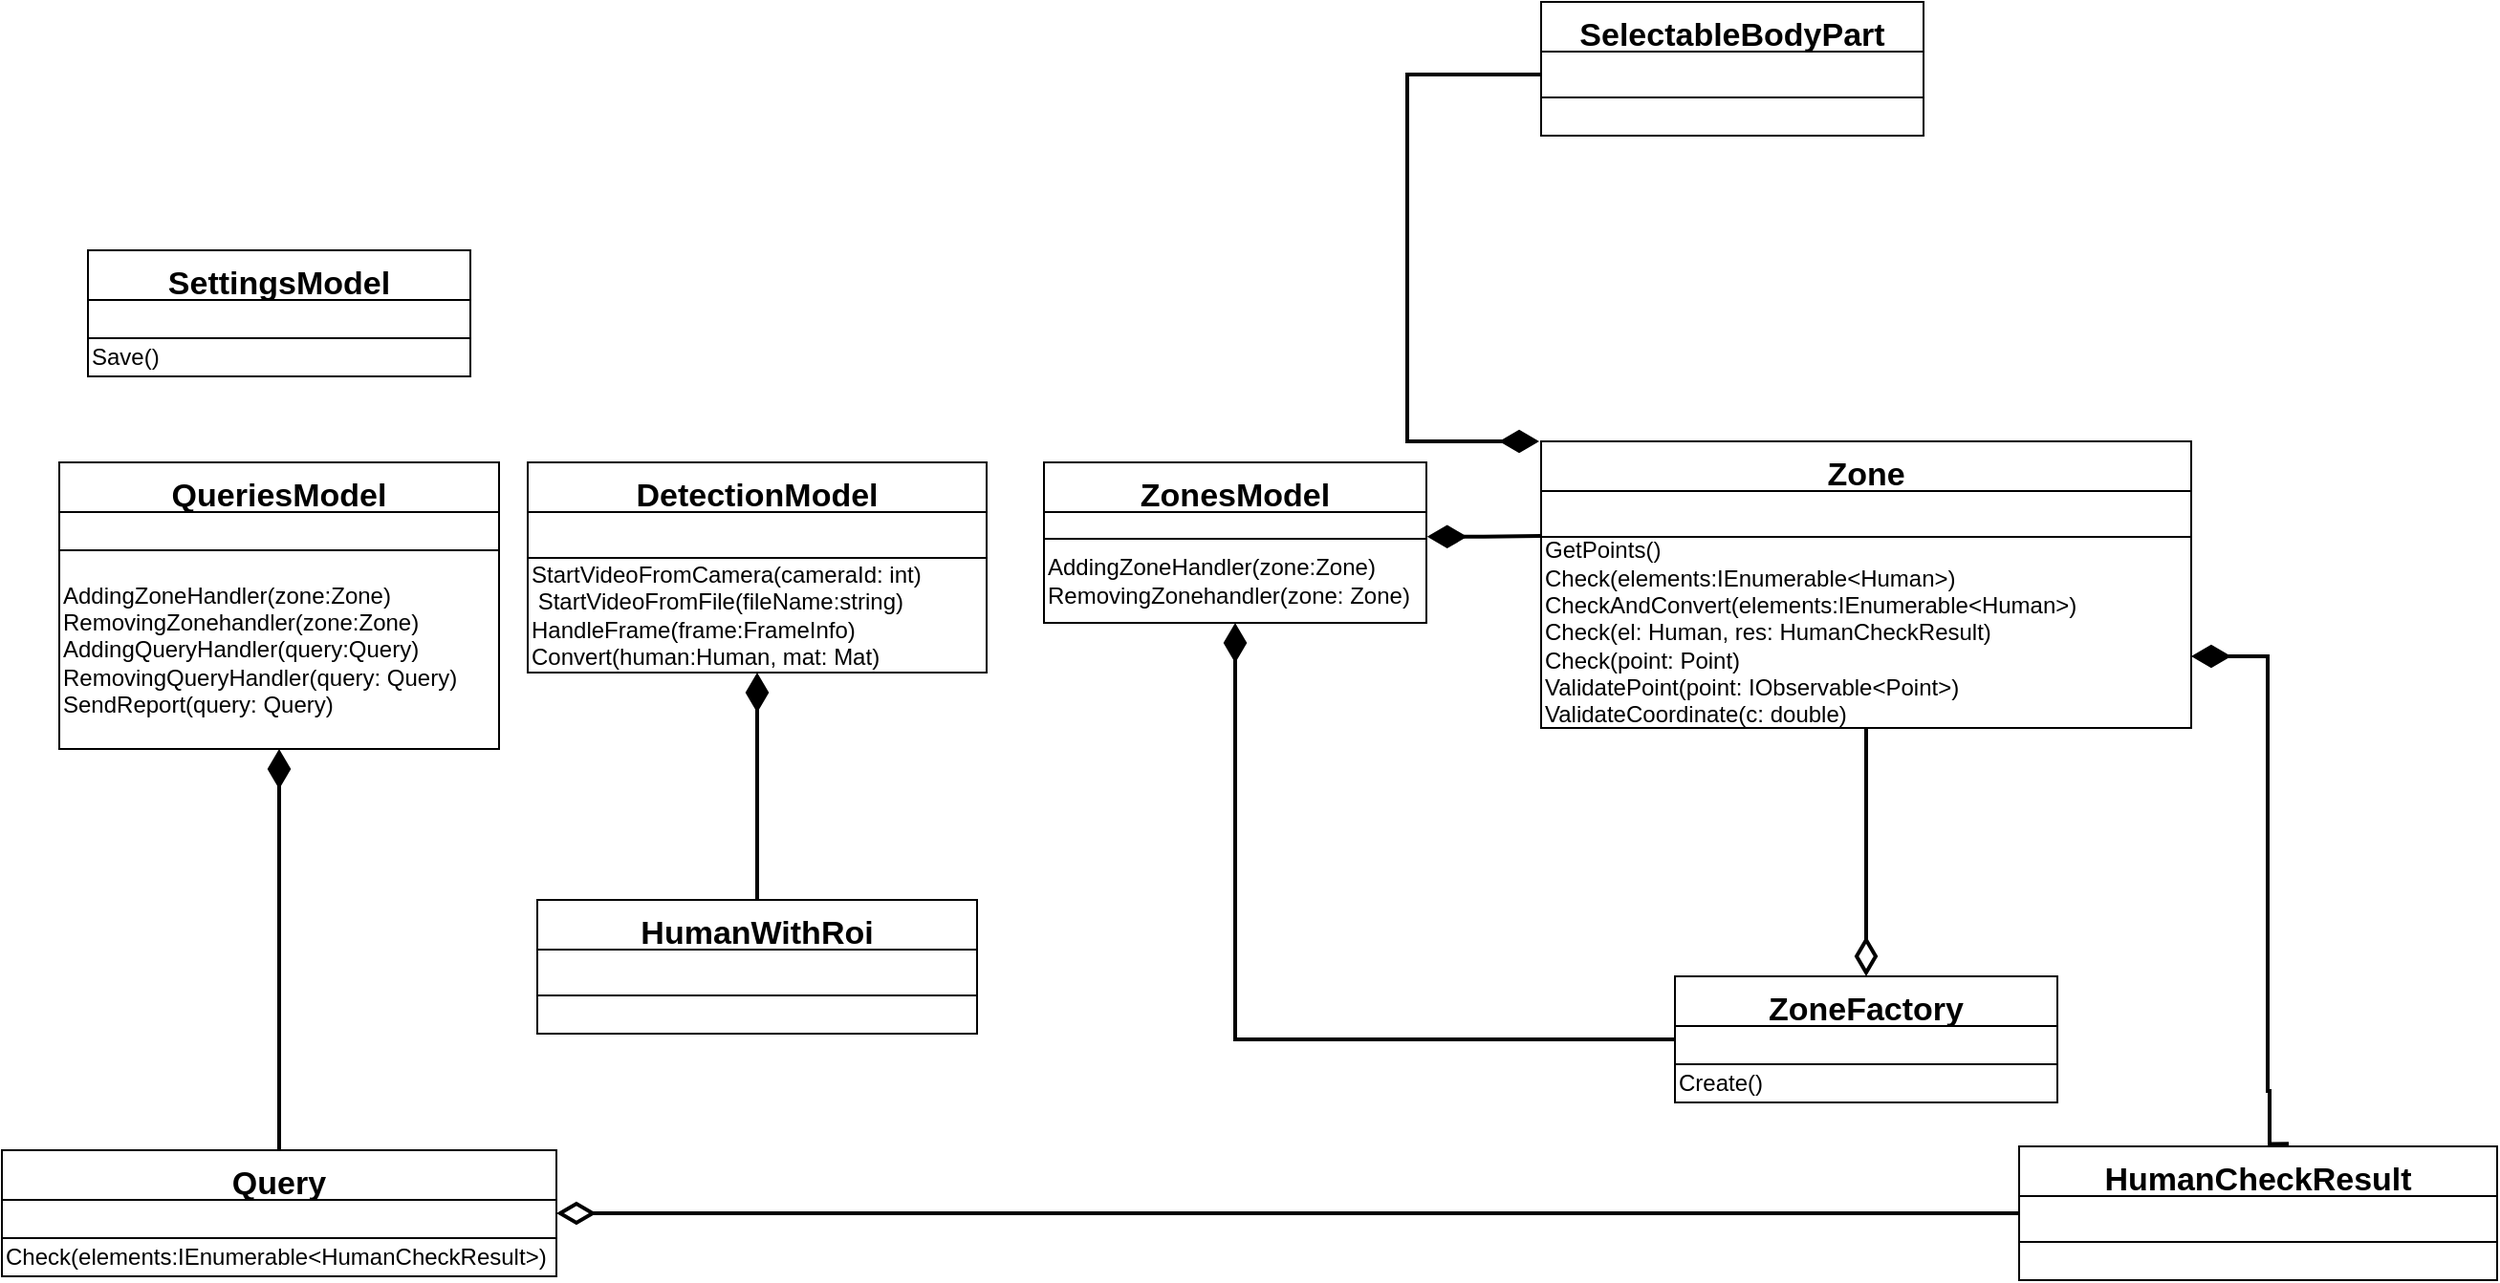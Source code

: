 <mxfile version="19.0.0" type="device" pages="11"><diagram id="lVbMk45v3q8_m3Y6EUMq" name="Models"><mxGraphModel dx="2249" dy="789" grid="1" gridSize="10" guides="1" tooltips="1" connect="1" arrows="1" fold="1" page="1" pageScale="1" pageWidth="827" pageHeight="1169" math="0" shadow="0"><root><mxCell id="0"/><mxCell id="1" parent="0"/><mxCell id="05B9P-WUZT3QeuVyk3-e-6" value=" " style="edgeStyle=orthogonalEdgeStyle;rounded=0;orthogonalLoop=1;jettySize=auto;html=1;exitX=1.002;exitY=0.919;exitDx=0;exitDy=0;entryX=0;entryY=0.979;entryDx=0;entryDy=0;fontSize=17;endArrow=none;endFill=0;startSize=15;endSize=14;strokeWidth=2;exitPerimeter=0;entryPerimeter=0;startArrow=diamondThin;startFill=1;" parent="1" source="pJwzsmM4xSmY9hDfG09i-18" target="pJwzsmM4xSmY9hDfG09i-14" edge="1"><mxGeometry relative="1" as="geometry"><Array as="points"><mxPoint x="530" y="479"/><mxPoint x="530" y="479"/></Array><mxPoint x="560.0" y="454" as="targetPoint"/></mxGeometry></mxCell><mxCell id="05B9P-WUZT3QeuVyk3-e-19" value=" " style="edgeStyle=orthogonalEdgeStyle;rounded=0;orthogonalLoop=1;jettySize=auto;html=1;exitX=1;exitY=0.75;exitDx=0;exitDy=0;fontSize=17;endArrow=none;endFill=0;startSize=15;endSize=14;strokeWidth=2;entryX=0.564;entryY=-0.019;entryDx=0;entryDy=0;entryPerimeter=0;startArrow=diamondThin;startFill=1;" parent="1" source="05B9P-WUZT3QeuVyk3-e-4" target="05B9P-WUZT3QeuVyk3-e-20" edge="1"><mxGeometry relative="1" as="geometry"><mxPoint x="940" y="790" as="targetPoint"/><Array as="points"><mxPoint x="940" y="543"/><mxPoint x="940" y="770"/><mxPoint x="941" y="770"/></Array></mxGeometry></mxCell><mxCell id="JlenGatg_lp8XOTNK2Dg-1" value=" " style="edgeStyle=orthogonalEdgeStyle;rounded=0;orthogonalLoop=1;jettySize=auto;html=1;exitX=0.5;exitY=1;exitDx=0;exitDy=0;entryX=0;entryY=0.5;entryDx=0;entryDy=0;fontFamily=Helvetica;fontSize=18;fontColor=default;endArrow=none;endFill=0;startSize=15;endSize=13;strokeWidth=2;startArrow=diamondThin;startFill=1;" parent="1" source="Pwsf_MeEl19vd4MY9JQ1-3" target="Pwsf_MeEl19vd4MY9JQ1-7" edge="1"><mxGeometry relative="1" as="geometry"/></mxCell><mxCell id="Pwsf_MeEl19vd4MY9JQ1-3" value="ZonesModel" style="swimlane;fontStyle=1;align=center;verticalAlign=top;childLayout=stackLayout;horizontal=1;startSize=26;horizontalStack=0;resizeParent=1;resizeParentMax=0;resizeLast=0;collapsible=1;marginBottom=0;fontSize=17;" parent="1" vertex="1"><mxGeometry x="300" y="441" width="200" height="84" as="geometry"/></mxCell><mxCell id="pJwzsmM4xSmY9hDfG09i-18" value="" style="rounded=0;whiteSpace=wrap;html=1;fontFamily=Helvetica;fontSize=12;fontColor=default;startSize=26;strokeColor=default;fillColor=default;align=left;" parent="Pwsf_MeEl19vd4MY9JQ1-3" vertex="1"><mxGeometry y="26" width="200" height="14" as="geometry"/></mxCell><mxCell id="_mVb1CtB4kuStUobp9vn-20" value="AddingZoneHandler(zone:Zone)&lt;br&gt;RemovingZonehandler(zone: Zone)" style="rounded=0;whiteSpace=wrap;html=1;fontFamily=Helvetica;fontSize=12;fontColor=default;startSize=26;strokeColor=default;fillColor=default;align=left;" parent="Pwsf_MeEl19vd4MY9JQ1-3" vertex="1"><mxGeometry y="40" width="200" height="44" as="geometry"/></mxCell><mxCell id="05B9P-WUZT3QeuVyk3-e-10" value=" " style="edgeStyle=orthogonalEdgeStyle;rounded=0;orthogonalLoop=1;jettySize=auto;html=1;exitX=0.5;exitY=0;exitDx=0;exitDy=0;entryX=0.5;entryY=1;entryDx=0;entryDy=0;fontSize=17;endArrow=none;endFill=0;startSize=15;endSize=14;strokeWidth=2;startArrow=diamondThin;startFill=0;" parent="1" source="Pwsf_MeEl19vd4MY9JQ1-7" target="05B9P-WUZT3QeuVyk3-e-4" edge="1"><mxGeometry relative="1" as="geometry"/></mxCell><mxCell id="Pwsf_MeEl19vd4MY9JQ1-7" value="ZoneFactory" style="swimlane;fontStyle=1;align=center;verticalAlign=top;childLayout=stackLayout;horizontal=1;startSize=26;horizontalStack=0;resizeParent=1;resizeParentMax=0;resizeLast=0;collapsible=1;marginBottom=0;fontSize=17;" parent="1" vertex="1"><mxGeometry x="630" y="710" width="200" height="66" as="geometry"/></mxCell><mxCell id="_mVb1CtB4kuStUobp9vn-36" value="" style="rounded=0;whiteSpace=wrap;html=1;fontFamily=Helvetica;fontSize=12;fontColor=default;startSize=26;strokeColor=default;fillColor=default;align=left;" parent="Pwsf_MeEl19vd4MY9JQ1-7" vertex="1"><mxGeometry y="26" width="200" height="20" as="geometry"/></mxCell><mxCell id="_mVb1CtB4kuStUobp9vn-35" value="Create()" style="rounded=0;whiteSpace=wrap;html=1;fontFamily=Helvetica;fontSize=12;fontColor=default;startSize=26;strokeColor=default;fillColor=default;align=left;" parent="Pwsf_MeEl19vd4MY9JQ1-7" vertex="1"><mxGeometry y="46" width="200" height="20" as="geometry"/></mxCell><mxCell id="Pwsf_MeEl19vd4MY9JQ1-8" value="SettingsModel" style="swimlane;fontStyle=1;align=center;verticalAlign=top;childLayout=stackLayout;horizontal=1;startSize=26;horizontalStack=0;resizeParent=1;resizeParentMax=0;resizeLast=0;collapsible=1;marginBottom=0;fontSize=17;" parent="1" vertex="1"><mxGeometry x="-200" y="330" width="200" height="66" as="geometry"/></mxCell><mxCell id="_mVb1CtB4kuStUobp9vn-1" value="" style="rounded=0;whiteSpace=wrap;html=1;fontFamily=Helvetica;fontSize=12;fontColor=default;startSize=26;strokeColor=default;fillColor=default;align=left;" parent="Pwsf_MeEl19vd4MY9JQ1-8" vertex="1"><mxGeometry y="26" width="200" height="20" as="geometry"/></mxCell><mxCell id="_mVb1CtB4kuStUobp9vn-3" value="Save()" style="rounded=0;whiteSpace=wrap;html=1;fontFamily=Helvetica;fontSize=12;fontColor=default;startSize=26;strokeColor=default;fillColor=default;align=left;" parent="Pwsf_MeEl19vd4MY9JQ1-8" vertex="1"><mxGeometry y="46" width="200" height="20" as="geometry"/></mxCell><mxCell id="05B9P-WUZT3QeuVyk3-e-18" value=" " style="edgeStyle=orthogonalEdgeStyle;rounded=0;orthogonalLoop=1;jettySize=auto;html=1;exitX=0.5;exitY=1;exitDx=0;exitDy=0;entryX=0.5;entryY=0;entryDx=0;entryDy=0;fontSize=17;endArrow=none;endFill=0;startSize=15;endSize=14;strokeWidth=2;startArrow=diamondThin;startFill=1;" parent="1" source="05B9P-WUZT3QeuVyk3-e-1" target="05B9P-WUZT3QeuVyk3-e-17" edge="1"><mxGeometry relative="1" as="geometry"/></mxCell><mxCell id="05B9P-WUZT3QeuVyk3-e-1" value="DetectionModel" style="swimlane;fontStyle=1;align=center;verticalAlign=top;childLayout=stackLayout;horizontal=1;startSize=26;horizontalStack=0;resizeParent=1;resizeParentMax=0;resizeLast=0;collapsible=1;marginBottom=0;fontSize=17;" parent="1" vertex="1"><mxGeometry x="30" y="441" width="240" height="110" as="geometry"/></mxCell><mxCell id="pJwzsmM4xSmY9hDfG09i-2" value="" style="rounded=0;whiteSpace=wrap;html=1;fontFamily=Helvetica;fontSize=12;fontColor=default;startSize=26;strokeColor=default;fillColor=default;align=left;" parent="05B9P-WUZT3QeuVyk3-e-1" vertex="1"><mxGeometry y="26" width="240" height="24" as="geometry"/></mxCell><mxCell id="_mVb1CtB4kuStUobp9vn-17" value="StartVideoFromCamera(cameraId: int)&lt;br&gt;&amp;nbsp;StartVideoFromFile(fileName:string)&lt;br&gt;HandleFrame(frame:FrameInfo)&lt;br&gt;Convert(human:Human, mat:&amp;nbsp;Mat)" style="rounded=0;whiteSpace=wrap;html=1;fontFamily=Helvetica;fontSize=12;fontColor=default;startSize=26;strokeColor=default;fillColor=default;align=left;" parent="05B9P-WUZT3QeuVyk3-e-1" vertex="1"><mxGeometry y="50" width="240" height="60" as="geometry"/></mxCell><mxCell id="05B9P-WUZT3QeuVyk3-e-4" value="Zone" style="swimlane;fontStyle=1;align=center;verticalAlign=top;childLayout=stackLayout;horizontal=1;startSize=26;horizontalStack=0;resizeParent=1;resizeParentMax=0;resizeLast=0;collapsible=1;marginBottom=0;fontSize=17;" parent="1" vertex="1"><mxGeometry x="560" y="430" width="340" height="150" as="geometry"/></mxCell><mxCell id="pJwzsmM4xSmY9hDfG09i-14" value="" style="rounded=0;whiteSpace=wrap;html=1;fontFamily=Helvetica;fontSize=12;fontColor=default;startSize=26;strokeColor=default;fillColor=default;align=left;" parent="05B9P-WUZT3QeuVyk3-e-4" vertex="1"><mxGeometry y="26" width="340" height="24" as="geometry"/></mxCell><mxCell id="_mVb1CtB4kuStUobp9vn-23" value="GetPoints()&lt;br&gt;Check(elements:IEnumerable&amp;lt;Human&amp;gt;)&lt;br&gt;CheckAndConvert(elements:IEnumerable&amp;lt;Human&amp;gt;)&lt;br&gt;Check(el: Human, res: HumanCheckResult)&lt;br&gt;Check(point: Point)&lt;br&gt;ValidatePoint(point: IObservable&amp;lt;Point&amp;gt;)&lt;br&gt;ValidateCoordinate(c: double)" style="rounded=0;whiteSpace=wrap;html=1;fontFamily=Helvetica;fontSize=12;fontColor=default;startSize=26;strokeColor=default;fillColor=default;align=left;" parent="05B9P-WUZT3QeuVyk3-e-4" vertex="1"><mxGeometry y="50" width="340" height="100" as="geometry"/></mxCell><mxCell id="BBI9Ho5Rjt9mncwX-5yS-2" style="edgeStyle=orthogonalEdgeStyle;rounded=0;orthogonalLoop=1;jettySize=auto;html=1;exitX=0.5;exitY=1;exitDx=0;exitDy=0;entryX=0.5;entryY=0;entryDx=0;entryDy=0;fontSize=17;endArrow=none;endFill=0;startSize=15;endSize=14;strokeWidth=2;startArrow=diamondThin;startFill=1;" parent="1" source="05B9P-WUZT3QeuVyk3-e-11" target="BBI9Ho5Rjt9mncwX-5yS-1" edge="1"><mxGeometry relative="1" as="geometry"/></mxCell><mxCell id="BBI9Ho5Rjt9mncwX-5yS-3" value=" " style="edgeLabel;html=1;align=center;verticalAlign=middle;resizable=0;points=[];fontSize=17;" parent="BBI9Ho5Rjt9mncwX-5yS-2" vertex="1" connectable="0"><mxGeometry x="-0.268" relative="1" as="geometry"><mxPoint as="offset"/></mxGeometry></mxCell><mxCell id="05B9P-WUZT3QeuVyk3-e-11" value="QueriesModel" style="swimlane;fontStyle=1;align=center;verticalAlign=top;childLayout=stackLayout;horizontal=1;startSize=26;horizontalStack=0;resizeParent=1;resizeParentMax=0;resizeLast=0;collapsible=1;marginBottom=0;fontSize=17;" parent="1" vertex="1"><mxGeometry x="-215" y="441" width="230" height="150" as="geometry"/></mxCell><mxCell id="_mVb1CtB4kuStUobp9vn-14" value="" style="rounded=0;whiteSpace=wrap;html=1;fontFamily=Helvetica;fontSize=12;fontColor=default;startSize=26;strokeColor=default;fillColor=default;align=left;" parent="05B9P-WUZT3QeuVyk3-e-11" vertex="1"><mxGeometry y="26" width="230" height="20" as="geometry"/></mxCell><mxCell id="_mVb1CtB4kuStUobp9vn-15" value="&lt;span&gt;AddingZoneHandler(&lt;/span&gt;zone:&lt;span&gt;Zone)&lt;/span&gt;&lt;br&gt;&lt;span&gt;RemovingZonehandler(zone:Zone)&lt;br&gt;&lt;/span&gt;&lt;span&gt;AddingQueryHandler(query:Query)&lt;/span&gt;&lt;br&gt;&lt;span&gt;RemovingQueryHandler(query: Query)&lt;/span&gt;&lt;br&gt;&lt;span&gt;SendReport(query: Query)&lt;/span&gt;" style="rounded=0;whiteSpace=wrap;html=1;fontFamily=Helvetica;fontSize=12;fontColor=default;startSize=26;strokeColor=default;fillColor=default;align=left;" parent="05B9P-WUZT3QeuVyk3-e-11" vertex="1"><mxGeometry y="46" width="230" height="104" as="geometry"/></mxCell><mxCell id="05B9P-WUZT3QeuVyk3-e-17" value="HumanWithRoi" style="swimlane;fontStyle=1;align=center;verticalAlign=top;childLayout=stackLayout;horizontal=1;startSize=26;horizontalStack=0;resizeParent=1;resizeParentMax=0;resizeLast=0;collapsible=1;marginBottom=0;fontSize=17;" parent="1" vertex="1"><mxGeometry x="35" y="670" width="230" height="70" as="geometry"/></mxCell><mxCell id="_mVb1CtB4kuStUobp9vn-29" value="" style="rounded=0;whiteSpace=wrap;html=1;fontFamily=Helvetica;fontSize=12;fontColor=default;startSize=26;strokeColor=default;fillColor=default;align=left;" parent="05B9P-WUZT3QeuVyk3-e-17" vertex="1"><mxGeometry y="26" width="230" height="24" as="geometry"/></mxCell><mxCell id="_mVb1CtB4kuStUobp9vn-30" value="" style="rounded=0;whiteSpace=wrap;html=1;fontFamily=Helvetica;fontSize=12;fontColor=default;startSize=26;strokeColor=default;fillColor=default;align=left;" parent="05B9P-WUZT3QeuVyk3-e-17" vertex="1"><mxGeometry y="50" width="230" height="20" as="geometry"/></mxCell><mxCell id="05B9P-WUZT3QeuVyk3-e-20" value="HumanCheckResult" style="swimlane;fontStyle=1;align=center;verticalAlign=top;childLayout=stackLayout;horizontal=1;startSize=26;horizontalStack=0;resizeParent=1;resizeParentMax=0;resizeLast=0;collapsible=1;marginBottom=0;fontSize=17;" parent="1" vertex="1"><mxGeometry x="810" y="799" width="250" height="70" as="geometry"/></mxCell><mxCell id="_mVb1CtB4kuStUobp9vn-38" value="" style="rounded=0;whiteSpace=wrap;html=1;fontFamily=Helvetica;fontSize=12;fontColor=default;startSize=26;strokeColor=default;fillColor=default;align=left;" parent="05B9P-WUZT3QeuVyk3-e-20" vertex="1"><mxGeometry y="26" width="250" height="24" as="geometry"/></mxCell><mxCell id="_mVb1CtB4kuStUobp9vn-39" value="" style="rounded=0;whiteSpace=wrap;html=1;fontFamily=Helvetica;fontSize=12;fontColor=default;startSize=26;strokeColor=default;fillColor=default;align=left;" parent="05B9P-WUZT3QeuVyk3-e-20" vertex="1"><mxGeometry y="50" width="250" height="20" as="geometry"/></mxCell><mxCell id="RXeYNyWutmVe1sx_dvgy-1" value="SelectableBodyPart" style="swimlane;fontStyle=1;align=center;verticalAlign=top;childLayout=stackLayout;horizontal=1;startSize=26;horizontalStack=0;resizeParent=1;resizeParentMax=0;resizeLast=0;collapsible=1;marginBottom=0;fontSize=17;" parent="1" vertex="1"><mxGeometry x="560" y="200" width="200" height="70" as="geometry"/></mxCell><mxCell id="_mVb1CtB4kuStUobp9vn-26" value="" style="rounded=0;whiteSpace=wrap;html=1;fontFamily=Helvetica;fontSize=12;fontColor=default;startSize=26;strokeColor=default;fillColor=default;align=left;" parent="RXeYNyWutmVe1sx_dvgy-1" vertex="1"><mxGeometry y="26" width="200" height="24" as="geometry"/></mxCell><mxCell id="_mVb1CtB4kuStUobp9vn-27" value="" style="rounded=0;whiteSpace=wrap;html=1;fontFamily=Helvetica;fontSize=12;fontColor=default;startSize=26;strokeColor=default;fillColor=default;align=left;" parent="RXeYNyWutmVe1sx_dvgy-1" vertex="1"><mxGeometry y="50" width="200" height="20" as="geometry"/></mxCell><mxCell id="BBI9Ho5Rjt9mncwX-5yS-4" value=" " style="edgeStyle=orthogonalEdgeStyle;rounded=0;orthogonalLoop=1;jettySize=auto;html=1;exitX=1;exitY=0.5;exitDx=0;exitDy=0;entryX=0;entryY=0.5;entryDx=0;entryDy=0;fontSize=17;endArrow=none;endFill=0;startSize=15;endSize=14;strokeWidth=2;startArrow=diamondThin;startFill=0;" parent="1" source="BBI9Ho5Rjt9mncwX-5yS-1" target="05B9P-WUZT3QeuVyk3-e-20" edge="1"><mxGeometry relative="1" as="geometry"/></mxCell><mxCell id="BBI9Ho5Rjt9mncwX-5yS-1" value="Query" style="swimlane;fontStyle=1;align=center;verticalAlign=top;childLayout=stackLayout;horizontal=1;startSize=26;horizontalStack=0;resizeParent=1;resizeParentMax=0;resizeLast=0;collapsible=1;marginBottom=0;fontSize=17;" parent="1" vertex="1"><mxGeometry x="-245" y="801" width="290" height="66" as="geometry"/></mxCell><mxCell id="_mVb1CtB4kuStUobp9vn-33" value="" style="rounded=0;whiteSpace=wrap;html=1;fontFamily=Helvetica;fontSize=12;fontColor=default;startSize=26;strokeColor=default;fillColor=default;align=left;" parent="BBI9Ho5Rjt9mncwX-5yS-1" vertex="1"><mxGeometry y="26" width="290" height="20" as="geometry"/></mxCell><mxCell id="_mVb1CtB4kuStUobp9vn-34" value="&lt;span&gt;Check(&lt;/span&gt;elements:&lt;span&gt;IEnumerable&amp;lt;&lt;/span&gt;&lt;span style=&quot;text-align: center&quot;&gt;HumanCheckResult&lt;/span&gt;&lt;span&gt;&amp;gt;)&lt;/span&gt;" style="rounded=0;whiteSpace=wrap;html=1;fontFamily=Helvetica;fontSize=12;fontColor=default;startSize=26;strokeColor=default;fillColor=default;align=left;" parent="BBI9Ho5Rjt9mncwX-5yS-1" vertex="1"><mxGeometry y="46" width="290" height="20" as="geometry"/></mxCell><mxCell id="2wHoJZj5LB-pWatIIzvm-1" value="" style="edgeStyle=orthogonalEdgeStyle;rounded=0;orthogonalLoop=1;jettySize=auto;html=1;entryX=0;entryY=0.5;entryDx=0;entryDy=0;fontSize=17;endArrow=none;endFill=0;startSize=15;endSize=14;strokeWidth=2;startArrow=diamondThin;startFill=1;" parent="1" edge="1"><mxGeometry x="0.082" relative="1" as="geometry"><Array as="points"><mxPoint x="559" y="430"/><mxPoint x="490" y="430"/><mxPoint x="490" y="238"/></Array><mxPoint x="560" y="238" as="targetPoint"/><mxPoint x="559" y="430" as="sourcePoint"/><mxPoint as="offset"/></mxGeometry></mxCell></root></mxGraphModel></diagram><diagram id="eccBWpAx4H5GI1JZVXms" name="ViewModels"><mxGraphModel dx="2858" dy="2296" grid="1" gridSize="10" guides="1" tooltips="1" connect="1" arrows="1" fold="1" page="1" pageScale="1" pageWidth="827" pageHeight="1169" math="0" shadow="0"><root><mxCell id="0"/><mxCell id="1" parent="0"/><mxCell id="mF8u1LyoYfnVITgFCpwh-1" value="ShellViewModel" style="swimlane;fontStyle=1;align=center;verticalAlign=top;childLayout=stackLayout;horizontal=1;startSize=26;horizontalStack=0;resizeParent=1;resizeParentMax=0;resizeLast=0;collapsible=1;marginBottom=0;fontSize=17;" parent="1" vertex="1"><mxGeometry x="120" y="123" width="200" height="70" as="geometry"/></mxCell><mxCell id="F-iW6HoVnYA_1RoCXZac-22" value="" style="rounded=0;whiteSpace=wrap;html=1;fontFamily=Helvetica;fontSize=12;fontColor=default;startSize=26;strokeColor=default;fillColor=default;align=left;" parent="mF8u1LyoYfnVITgFCpwh-1" vertex="1"><mxGeometry y="26" width="200" height="24" as="geometry"/></mxCell><mxCell id="F-iW6HoVnYA_1RoCXZac-23" value="" style="rounded=0;whiteSpace=wrap;html=1;fontFamily=Helvetica;fontSize=12;fontColor=default;startSize=26;strokeColor=default;fillColor=default;align=left;" parent="mF8u1LyoYfnVITgFCpwh-1" vertex="1"><mxGeometry y="50" width="200" height="20" as="geometry"/></mxCell><mxCell id="mF8u1LyoYfnVITgFCpwh-2" value="ZoneConsumer" style="swimlane;fontStyle=1;align=center;verticalAlign=top;childLayout=stackLayout;horizontal=1;startSize=26;horizontalStack=0;resizeParent=1;resizeParentMax=0;resizeLast=0;collapsible=1;marginBottom=0;fontSize=17;" parent="1" vertex="1"><mxGeometry x="-130" y="123" width="200" height="60" as="geometry"/></mxCell><mxCell id="F-iW6HoVnYA_1RoCXZac-7" value="" style="rounded=0;whiteSpace=wrap;html=1;fontFamily=Helvetica;fontSize=12;fontColor=default;startSize=26;strokeColor=default;fillColor=default;align=left;" parent="mF8u1LyoYfnVITgFCpwh-2" vertex="1"><mxGeometry y="26" width="200" height="14" as="geometry"/></mxCell><mxCell id="F-iW6HoVnYA_1RoCXZac-8" value="" style="rounded=0;whiteSpace=wrap;html=1;fontFamily=Helvetica;fontSize=12;fontColor=default;startSize=26;strokeColor=default;fillColor=default;align=left;" parent="mF8u1LyoYfnVITgFCpwh-2" vertex="1"><mxGeometry y="40" width="200" height="20" as="geometry"/></mxCell><mxCell id="cVGPGwTRxzzX_lsUKX8O-2" value="DetectionZonesViewModel" style="swimlane;fontStyle=1;align=center;verticalAlign=top;childLayout=stackLayout;horizontal=1;startSize=26;horizontalStack=0;resizeParent=1;resizeParentMax=0;resizeLast=0;collapsible=1;marginBottom=0;fontSize=17;" parent="1" vertex="1"><mxGeometry x="120" y="-20" width="260" height="70" as="geometry"/></mxCell><mxCell id="F-iW6HoVnYA_1RoCXZac-18" value="" style="rounded=0;whiteSpace=wrap;html=1;fontFamily=Helvetica;fontSize=12;fontColor=default;startSize=26;strokeColor=default;fillColor=default;align=left;" parent="cVGPGwTRxzzX_lsUKX8O-2" vertex="1"><mxGeometry y="26" width="260" height="24" as="geometry"/></mxCell><mxCell id="F-iW6HoVnYA_1RoCXZac-16" value="" style="rounded=0;whiteSpace=wrap;html=1;fontFamily=Helvetica;fontSize=12;fontColor=default;startSize=26;strokeColor=default;fillColor=default;align=left;" parent="cVGPGwTRxzzX_lsUKX8O-2" vertex="1"><mxGeometry y="50" width="260" height="20" as="geometry"/></mxCell><mxCell id="cVGPGwTRxzzX_lsUKX8O-4" value="OpenCameraDialogViewModel" style="swimlane;fontStyle=1;align=center;verticalAlign=top;childLayout=stackLayout;horizontal=1;startSize=26;horizontalStack=0;resizeParent=1;resizeParentMax=0;resizeLast=0;collapsible=1;marginBottom=0;fontSize=17;" parent="1" vertex="1"><mxGeometry x="440" y="-20" width="280" height="70" as="geometry"/></mxCell><mxCell id="F-iW6HoVnYA_1RoCXZac-28" value="" style="rounded=0;whiteSpace=wrap;html=1;fontFamily=Helvetica;fontSize=12;fontColor=default;startSize=26;strokeColor=default;fillColor=default;align=left;" parent="cVGPGwTRxzzX_lsUKX8O-4" vertex="1"><mxGeometry y="26" width="280" height="24" as="geometry"/></mxCell><mxCell id="F-iW6HoVnYA_1RoCXZac-29" value="" style="rounded=0;whiteSpace=wrap;html=1;fontFamily=Helvetica;fontSize=12;fontColor=default;startSize=26;strokeColor=default;fillColor=default;align=left;" parent="cVGPGwTRxzzX_lsUKX8O-4" vertex="1"><mxGeometry y="50" width="280" height="20" as="geometry"/></mxCell><mxCell id="cVGPGwTRxzzX_lsUKX8O-9" style="edgeStyle=orthogonalEdgeStyle;rounded=0;orthogonalLoop=1;jettySize=auto;html=1;exitX=0.5;exitY=0;exitDx=0;exitDy=0;fontSize=17;endArrow=block;endFill=0;startSize=6;endSize=14;strokeWidth=2;entryX=0;entryY=0.5;entryDx=0;entryDy=0;" parent="1" source="cVGPGwTRxzzX_lsUKX8O-5" target="mF8u1LyoYfnVITgFCpwh-2" edge="1"><mxGeometry relative="1" as="geometry"><mxPoint x="-200" y="200" as="targetPoint"/><Array as="points"><mxPoint x="-250" y="153"/></Array></mxGeometry></mxCell><mxCell id="Gm1gbn7dVcfFZR_8BNUo-9" value=" " style="edgeLabel;html=1;align=center;verticalAlign=middle;resizable=0;points=[];fontSize=17;" parent="cVGPGwTRxzzX_lsUKX8O-9" vertex="1" connectable="0"><mxGeometry x="-0.684" relative="1" as="geometry"><mxPoint as="offset"/></mxGeometry></mxCell><mxCell id="cVGPGwTRxzzX_lsUKX8O-5" value="DetectionViewModel" style="swimlane;fontStyle=1;align=center;verticalAlign=top;childLayout=stackLayout;horizontal=1;startSize=26;horizontalStack=0;resizeParent=1;resizeParentMax=0;resizeLast=0;collapsible=1;marginBottom=0;fontSize=17;" parent="1" vertex="1"><mxGeometry x="-385" y="240" width="270" height="70" as="geometry"/></mxCell><mxCell id="F-iW6HoVnYA_1RoCXZac-6" value="" style="rounded=0;whiteSpace=wrap;html=1;fontFamily=Helvetica;fontSize=12;fontColor=default;startSize=26;strokeColor=default;fillColor=default;align=left;" parent="cVGPGwTRxzzX_lsUKX8O-5" vertex="1"><mxGeometry y="26" width="270" height="24" as="geometry"/></mxCell><mxCell id="F-iW6HoVnYA_1RoCXZac-5" value="" style="rounded=0;whiteSpace=wrap;html=1;fontFamily=Helvetica;fontSize=12;fontColor=default;startSize=26;strokeColor=default;fillColor=default;align=left;" parent="cVGPGwTRxzzX_lsUKX8O-5" vertex="1"><mxGeometry y="50" width="270" height="20" as="geometry"/></mxCell><mxCell id="cVGPGwTRxzzX_lsUKX8O-8" style="edgeStyle=orthogonalEdgeStyle;rounded=0;orthogonalLoop=1;jettySize=auto;html=1;exitX=0.5;exitY=1;exitDx=0;exitDy=0;entryX=0;entryY=0.5;entryDx=0;entryDy=0;fontSize=17;endArrow=block;endFill=0;startSize=6;endSize=14;strokeWidth=2;" parent="1" source="cVGPGwTRxzzX_lsUKX8O-7" target="mF8u1LyoYfnVITgFCpwh-2" edge="1"><mxGeometry relative="1" as="geometry"/></mxCell><mxCell id="Gm1gbn7dVcfFZR_8BNUo-10" value=" " style="edgeLabel;html=1;align=center;verticalAlign=middle;resizable=0;points=[];fontSize=17;" parent="cVGPGwTRxzzX_lsUKX8O-8" vertex="1" connectable="0"><mxGeometry x="-0.838" y="-1" relative="1" as="geometry"><mxPoint x="1" y="6" as="offset"/></mxGeometry></mxCell><mxCell id="cVGPGwTRxzzX_lsUKX8O-7" value="ZonesViewModel" style="swimlane;fontStyle=1;align=center;verticalAlign=top;childLayout=stackLayout;horizontal=1;startSize=26;horizontalStack=0;resizeParent=1;resizeParentMax=0;resizeLast=0;collapsible=1;marginBottom=0;fontSize=17;" parent="1" vertex="1"><mxGeometry x="-360" y="20" width="220" height="66" as="geometry"/></mxCell><mxCell id="F-iW6HoVnYA_1RoCXZac-3" value="" style="rounded=0;whiteSpace=wrap;html=1;fontFamily=Helvetica;fontSize=12;fontColor=default;startSize=26;strokeColor=default;fillColor=default;align=left;" parent="cVGPGwTRxzzX_lsUKX8O-7" vertex="1"><mxGeometry y="26" width="220" height="20" as="geometry"/></mxCell><mxCell id="F-iW6HoVnYA_1RoCXZac-1" value="" style="rounded=0;whiteSpace=wrap;html=1;fontFamily=Helvetica;fontSize=12;fontColor=default;startSize=26;strokeColor=default;fillColor=default;align=left;" parent="cVGPGwTRxzzX_lsUKX8O-7" vertex="1"><mxGeometry y="46" width="220" height="20" as="geometry"/></mxCell><mxCell id="cVGPGwTRxzzX_lsUKX8O-11" value="HumansViewModel" style="swimlane;fontStyle=1;align=center;verticalAlign=top;childLayout=stackLayout;horizontal=1;startSize=26;horizontalStack=0;resizeParent=1;resizeParentMax=0;resizeLast=0;collapsible=1;marginBottom=0;fontSize=17;" parent="1" vertex="1"><mxGeometry x="440" y="123" width="220" height="70" as="geometry"/></mxCell><mxCell id="F-iW6HoVnYA_1RoCXZac-21" value="" style="rounded=0;whiteSpace=wrap;html=1;fontFamily=Helvetica;fontSize=12;fontColor=default;startSize=26;strokeColor=default;fillColor=default;align=left;" parent="cVGPGwTRxzzX_lsUKX8O-11" vertex="1"><mxGeometry y="26" width="220" height="24" as="geometry"/></mxCell><mxCell id="F-iW6HoVnYA_1RoCXZac-19" value="" style="rounded=0;whiteSpace=wrap;html=1;fontFamily=Helvetica;fontSize=12;fontColor=default;startSize=26;strokeColor=default;fillColor=default;align=left;" parent="cVGPGwTRxzzX_lsUKX8O-11" vertex="1"><mxGeometry y="50" width="220" height="20" as="geometry"/></mxCell><mxCell id="cVGPGwTRxzzX_lsUKX8O-13" value="SettingsViewModel" style="swimlane;fontStyle=1;align=center;verticalAlign=top;childLayout=stackLayout;horizontal=1;startSize=26;horizontalStack=0;resizeParent=1;resizeParentMax=0;resizeLast=0;collapsible=1;marginBottom=0;fontSize=17;" parent="1" vertex="1"><mxGeometry x="120" y="244" width="200" height="66" as="geometry"/></mxCell><mxCell id="F-iW6HoVnYA_1RoCXZac-25" value="" style="rounded=0;whiteSpace=wrap;html=1;fontFamily=Helvetica;fontSize=12;fontColor=default;startSize=26;strokeColor=default;fillColor=default;align=left;" parent="cVGPGwTRxzzX_lsUKX8O-13" vertex="1"><mxGeometry y="26" width="200" height="20" as="geometry"/></mxCell><mxCell id="F-iW6HoVnYA_1RoCXZac-26" value="" style="rounded=0;whiteSpace=wrap;html=1;fontFamily=Helvetica;fontSize=12;fontColor=default;startSize=26;strokeColor=default;fillColor=default;align=left;" parent="cVGPGwTRxzzX_lsUKX8O-13" vertex="1"><mxGeometry y="46" width="200" height="20" as="geometry"/></mxCell><mxCell id="mUc9_TEiGgnnIWWK6-Up-1" value="QueriesViewModel" style="swimlane;fontStyle=1;align=center;verticalAlign=top;childLayout=stackLayout;horizontal=1;startSize=26;horizontalStack=0;resizeParent=1;resizeParentMax=0;resizeLast=0;collapsible=1;marginBottom=0;fontSize=17;" parent="1" vertex="1"><mxGeometry x="440" y="240" width="200" height="66" as="geometry"/></mxCell><mxCell id="mUc9_TEiGgnnIWWK6-Up-2" value="" style="rounded=0;whiteSpace=wrap;html=1;fontFamily=Helvetica;fontSize=12;fontColor=default;startSize=26;strokeColor=default;fillColor=default;align=left;" parent="mUc9_TEiGgnnIWWK6-Up-1" vertex="1"><mxGeometry y="26" width="200" height="20" as="geometry"/></mxCell><mxCell id="mUc9_TEiGgnnIWWK6-Up-3" value="" style="rounded=0;whiteSpace=wrap;html=1;fontFamily=Helvetica;fontSize=12;fontColor=default;startSize=26;strokeColor=default;fillColor=default;align=left;" parent="mUc9_TEiGgnnIWWK6-Up-1" vertex="1"><mxGeometry y="46" width="200" height="20" as="geometry"/></mxCell></root></mxGraphModel></diagram><diagram id="ZwteJK--eHnxEDnkf1O6" name="Views"><mxGraphModel dx="2249" dy="789" grid="1" gridSize="10" guides="1" tooltips="1" connect="1" arrows="1" fold="1" page="1" pageScale="1" pageWidth="827" pageHeight="1169" math="0" shadow="0"><root><mxCell id="0"/><mxCell id="1" parent="0"/><mxCell id="0LN0Os0TlgbcNT7TuWBF-3" style="edgeStyle=orthogonalEdgeStyle;rounded=0;orthogonalLoop=1;jettySize=auto;html=1;exitX=0.5;exitY=0;exitDx=0;exitDy=0;entryX=0.5;entryY=1;entryDx=0;entryDy=0;fontSize=17;endArrow=none;endFill=0;startSize=17;endSize=14;strokeWidth=2;startArrow=diamondThin;startFill=1;" parent="1" source="0LN0Os0TlgbcNT7TuWBF-1" target="0LN0Os0TlgbcNT7TuWBF-2" edge="1"><mxGeometry relative="1" as="geometry"/></mxCell><mxCell id="c0GDDBGlBjeldphuzk5E-3" value=" " style="edgeLabel;html=1;align=center;verticalAlign=middle;resizable=0;points=[];fontSize=17;" parent="0LN0Os0TlgbcNT7TuWBF-3" vertex="1" connectable="0"><mxGeometry x="-0.268" y="-2" relative="1" as="geometry"><mxPoint as="offset"/></mxGeometry></mxCell><mxCell id="0LN0Os0TlgbcNT7TuWBF-17" style="edgeStyle=orthogonalEdgeStyle;rounded=0;orthogonalLoop=1;jettySize=auto;html=1;exitX=0;exitY=0.5;exitDx=0;exitDy=0;entryX=1;entryY=0.5;entryDx=0;entryDy=0;fontSize=17;endArrow=none;endFill=0;startSize=17;endSize=14;strokeWidth=2;startArrow=diamondThin;startFill=1;" parent="1" source="0LN0Os0TlgbcNT7TuWBF-1" target="0LN0Os0TlgbcNT7TuWBF-16" edge="1"><mxGeometry relative="1" as="geometry"/></mxCell><mxCell id="c0GDDBGlBjeldphuzk5E-1" value=" " style="edgeLabel;html=1;align=center;verticalAlign=middle;resizable=0;points=[];fontSize=17;" parent="0LN0Os0TlgbcNT7TuWBF-17" vertex="1" connectable="0"><mxGeometry x="-0.148" relative="1" as="geometry"><mxPoint as="offset"/></mxGeometry></mxCell><mxCell id="0LN0Os0TlgbcNT7TuWBF-19" value=" " style="edgeStyle=orthogonalEdgeStyle;rounded=0;orthogonalLoop=1;jettySize=auto;html=1;exitX=1;exitY=0.5;exitDx=0;exitDy=0;entryX=0;entryY=0.5;entryDx=0;entryDy=0;fontSize=17;endArrow=none;endFill=0;startSize=17;endSize=14;strokeWidth=2;startArrow=diamondThin;startFill=1;" parent="1" source="0LN0Os0TlgbcNT7TuWBF-1" target="0LN0Os0TlgbcNT7TuWBF-18" edge="1"><mxGeometry relative="1" as="geometry"/></mxCell><mxCell id="0LN0Os0TlgbcNT7TuWBF-21" style="edgeStyle=orthogonalEdgeStyle;rounded=0;orthogonalLoop=1;jettySize=auto;html=1;exitX=0.5;exitY=1;exitDx=0;exitDy=0;entryX=0.5;entryY=0;entryDx=0;entryDy=0;fontSize=17;endArrow=none;endFill=0;startSize=17;endSize=14;strokeWidth=2;startArrow=diamondThin;startFill=1;" parent="1" source="0LN0Os0TlgbcNT7TuWBF-1" target="0LN0Os0TlgbcNT7TuWBF-20" edge="1"><mxGeometry relative="1" as="geometry"/></mxCell><mxCell id="c0GDDBGlBjeldphuzk5E-2" value=" " style="edgeLabel;html=1;align=center;verticalAlign=middle;resizable=0;points=[];fontSize=17;" parent="0LN0Os0TlgbcNT7TuWBF-21" vertex="1" connectable="0"><mxGeometry x="-0.256" y="4" relative="1" as="geometry"><mxPoint as="offset"/></mxGeometry></mxCell><mxCell id="0LN0Os0TlgbcNT7TuWBF-1" value="Shell" style="swimlane;fontStyle=1;align=center;verticalAlign=top;childLayout=stackLayout;horizontal=1;startSize=26;horizontalStack=0;resizeParent=1;resizeParentMax=0;resizeLast=0;collapsible=1;marginBottom=0;fontSize=17;" parent="1" vertex="1"><mxGeometry x="280" y="400" width="120" height="66" as="geometry"/></mxCell><mxCell id="a2hJufUj3gn7He7Td8_c-19" value="" style="rounded=0;whiteSpace=wrap;html=1;fontFamily=Helvetica;fontSize=12;fontColor=default;startSize=26;strokeColor=default;fillColor=default;align=left;" parent="0LN0Os0TlgbcNT7TuWBF-1" vertex="1"><mxGeometry y="26" width="120" height="20" as="geometry"/></mxCell><mxCell id="a2hJufUj3gn7He7Td8_c-21" value="" style="rounded=0;whiteSpace=wrap;html=1;fontFamily=Helvetica;fontSize=12;fontColor=default;startSize=26;strokeColor=default;fillColor=default;align=left;" parent="0LN0Os0TlgbcNT7TuWBF-1" vertex="1"><mxGeometry y="46" width="120" height="20" as="geometry"/></mxCell><mxCell id="0LN0Os0TlgbcNT7TuWBF-14" style="edgeStyle=orthogonalEdgeStyle;rounded=0;orthogonalLoop=1;jettySize=auto;html=1;exitX=1;exitY=0.5;exitDx=0;exitDy=0;entryX=0;entryY=0.5;entryDx=0;entryDy=0;fontSize=17;endArrow=none;endFill=0;startSize=17;endSize=14;strokeWidth=2;startArrow=diamondThin;startFill=1;" parent="1" source="0LN0Os0TlgbcNT7TuWBF-2" target="0LN0Os0TlgbcNT7TuWBF-7" edge="1"><mxGeometry relative="1" as="geometry"/></mxCell><mxCell id="c0GDDBGlBjeldphuzk5E-4" value=" " style="edgeLabel;html=1;align=center;verticalAlign=middle;resizable=0;points=[];fontSize=17;" parent="0LN0Os0TlgbcNT7TuWBF-14" vertex="1" connectable="0"><mxGeometry x="-0.082" relative="1" as="geometry"><mxPoint as="offset"/></mxGeometry></mxCell><mxCell id="0LN0Os0TlgbcNT7TuWBF-15" style="edgeStyle=orthogonalEdgeStyle;rounded=0;orthogonalLoop=1;jettySize=auto;html=1;exitX=0.75;exitY=0;exitDx=0;exitDy=0;entryX=0.5;entryY=1;entryDx=0;entryDy=0;fontSize=17;endArrow=none;endFill=0;startSize=17;endSize=14;strokeWidth=2;startArrow=diamondThin;startFill=1;" parent="1" source="0LN0Os0TlgbcNT7TuWBF-2" target="0LN0Os0TlgbcNT7TuWBF-5" edge="1"><mxGeometry relative="1" as="geometry"><Array as="points"><mxPoint x="382" y="200"/><mxPoint x="455" y="200"/></Array></mxGeometry></mxCell><mxCell id="c0GDDBGlBjeldphuzk5E-7" value=" " style="edgeLabel;html=1;align=center;verticalAlign=middle;resizable=0;points=[];fontSize=17;" parent="0LN0Os0TlgbcNT7TuWBF-15" vertex="1" connectable="0"><mxGeometry x="-0.209" relative="1" as="geometry"><mxPoint as="offset"/></mxGeometry></mxCell><mxCell id="0LN0Os0TlgbcNT7TuWBF-24" style="edgeStyle=orthogonalEdgeStyle;rounded=0;orthogonalLoop=1;jettySize=auto;html=1;exitX=0.25;exitY=0;exitDx=0;exitDy=0;entryX=0.5;entryY=1;entryDx=0;entryDy=0;fontSize=17;endArrow=none;endFill=0;startSize=17;endSize=14;strokeWidth=2;startArrow=diamondThin;startFill=1;" parent="1" source="0LN0Os0TlgbcNT7TuWBF-2" target="0LN0Os0TlgbcNT7TuWBF-23" edge="1"><mxGeometry relative="1" as="geometry"><Array as="points"><mxPoint x="298" y="200"/><mxPoint x="205" y="200"/></Array></mxGeometry></mxCell><mxCell id="c0GDDBGlBjeldphuzk5E-6" value=" " style="edgeLabel;html=1;align=center;verticalAlign=middle;resizable=0;points=[];fontSize=17;" parent="0LN0Os0TlgbcNT7TuWBF-24" vertex="1" connectable="0"><mxGeometry x="0.175" y="-3" relative="1" as="geometry"><mxPoint as="offset"/></mxGeometry></mxCell><mxCell id="0LN0Os0TlgbcNT7TuWBF-29" style="edgeStyle=orthogonalEdgeStyle;rounded=0;orthogonalLoop=1;jettySize=auto;html=1;exitX=0;exitY=0.5;exitDx=0;exitDy=0;entryX=1;entryY=0.5;entryDx=0;entryDy=0;fontSize=17;endArrow=none;endFill=0;startSize=17;endSize=14;strokeWidth=2;startArrow=diamondThin;startFill=1;" parent="1" source="0LN0Os0TlgbcNT7TuWBF-2" target="0LN0Os0TlgbcNT7TuWBF-28" edge="1"><mxGeometry relative="1" as="geometry"/></mxCell><mxCell id="c0GDDBGlBjeldphuzk5E-5" value=" " style="edgeLabel;html=1;align=center;verticalAlign=middle;resizable=0;points=[];fontSize=17;" parent="0LN0Os0TlgbcNT7TuWBF-29" vertex="1" connectable="0"><mxGeometry x="-0.102" y="-1" relative="1" as="geometry"><mxPoint as="offset"/></mxGeometry></mxCell><mxCell id="0LN0Os0TlgbcNT7TuWBF-2" value="DetectionControl" style="swimlane;fontStyle=1;align=center;verticalAlign=top;childLayout=stackLayout;horizontal=1;startSize=26;horizontalStack=0;resizeParent=1;resizeParentMax=0;resizeLast=0;collapsible=1;marginBottom=0;fontSize=17;" parent="1" vertex="1"><mxGeometry x="255" y="240" width="170" height="66" as="geometry"/></mxCell><mxCell id="a2hJufUj3gn7He7Td8_c-6" value="" style="rounded=0;whiteSpace=wrap;html=1;fontFamily=Helvetica;fontSize=12;fontColor=default;startSize=26;strokeColor=default;fillColor=default;align=left;" parent="0LN0Os0TlgbcNT7TuWBF-2" vertex="1"><mxGeometry y="26" width="170" height="20" as="geometry"/></mxCell><mxCell id="a2hJufUj3gn7He7Td8_c-5" value="" style="rounded=0;whiteSpace=wrap;html=1;fontFamily=Helvetica;fontSize=12;fontColor=default;startSize=26;strokeColor=default;fillColor=default;align=left;" parent="0LN0Os0TlgbcNT7TuWBF-2" vertex="1"><mxGeometry y="46" width="170" height="20" as="geometry"/></mxCell><mxCell id="0LN0Os0TlgbcNT7TuWBF-5" value="DetectionZonesControl" style="swimlane;fontStyle=1;align=center;verticalAlign=top;childLayout=stackLayout;horizontal=1;startSize=26;horizontalStack=0;resizeParent=1;resizeParentMax=0;resizeLast=0;collapsible=1;marginBottom=0;fontSize=17;" parent="1" vertex="1"><mxGeometry x="350" y="80" width="210" height="66" as="geometry"/></mxCell><mxCell id="a2hJufUj3gn7He7Td8_c-10" value="" style="rounded=0;whiteSpace=wrap;html=1;fontFamily=Helvetica;fontSize=12;fontColor=default;startSize=26;strokeColor=default;fillColor=default;align=left;" parent="0LN0Os0TlgbcNT7TuWBF-5" vertex="1"><mxGeometry y="26" width="210" height="20" as="geometry"/></mxCell><mxCell id="a2hJufUj3gn7He7Td8_c-12" value="" style="rounded=0;whiteSpace=wrap;html=1;fontFamily=Helvetica;fontSize=12;fontColor=default;startSize=26;strokeColor=default;fillColor=default;align=left;" parent="0LN0Os0TlgbcNT7TuWBF-5" vertex="1"><mxGeometry y="46" width="210" height="20" as="geometry"/></mxCell><mxCell id="0LN0Os0TlgbcNT7TuWBF-10" style="edgeStyle=orthogonalEdgeStyle;rounded=0;orthogonalLoop=1;jettySize=auto;html=1;exitX=0.5;exitY=0;exitDx=0;exitDy=0;entryX=0.5;entryY=1;entryDx=0;entryDy=0;fontSize=17;endArrow=none;endFill=0;startSize=17;endSize=14;strokeWidth=2;startArrow=diamondThin;startFill=1;" parent="1" source="0LN0Os0TlgbcNT7TuWBF-7" target="0LN0Os0TlgbcNT7TuWBF-8" edge="1"><mxGeometry relative="1" as="geometry"/></mxCell><mxCell id="c0GDDBGlBjeldphuzk5E-10" value=" " style="edgeLabel;html=1;align=center;verticalAlign=middle;resizable=0;points=[];fontSize=17;" parent="0LN0Os0TlgbcNT7TuWBF-10" vertex="1" connectable="0"><mxGeometry x="-0.196" y="2" relative="1" as="geometry"><mxPoint as="offset"/></mxGeometry></mxCell><mxCell id="0LN0Os0TlgbcNT7TuWBF-11" style="edgeStyle=orthogonalEdgeStyle;rounded=0;orthogonalLoop=1;jettySize=auto;html=1;exitX=1;exitY=0.5;exitDx=0;exitDy=0;entryX=0;entryY=0.5;entryDx=0;entryDy=0;fontSize=17;endArrow=none;endFill=0;startSize=17;endSize=14;strokeWidth=2;startArrow=diamondThin;startFill=1;" parent="1" source="0LN0Os0TlgbcNT7TuWBF-7" target="0LN0Os0TlgbcNT7TuWBF-9" edge="1"><mxGeometry relative="1" as="geometry"/></mxCell><mxCell id="c0GDDBGlBjeldphuzk5E-11" value=" " style="edgeLabel;html=1;align=center;verticalAlign=middle;resizable=0;points=[];fontSize=17;" parent="0LN0Os0TlgbcNT7TuWBF-11" vertex="1" connectable="0"><mxGeometry x="-0.191" y="-2" relative="1" as="geometry"><mxPoint as="offset"/></mxGeometry></mxCell><mxCell id="0LN0Os0TlgbcNT7TuWBF-7" value="DrawingZonesControl" style="swimlane;fontStyle=1;align=center;verticalAlign=top;childLayout=stackLayout;horizontal=1;startSize=26;horizontalStack=0;resizeParent=1;resizeParentMax=0;resizeLast=0;collapsible=1;marginBottom=0;fontSize=17;" parent="1" vertex="1"><mxGeometry x="600" y="240" width="200" height="66" as="geometry"/></mxCell><mxCell id="a2hJufUj3gn7He7Td8_c-27" value="" style="rounded=0;whiteSpace=wrap;html=1;fontFamily=Helvetica;fontSize=12;fontColor=default;startSize=26;strokeColor=default;fillColor=default;align=left;" parent="0LN0Os0TlgbcNT7TuWBF-7" vertex="1"><mxGeometry y="26" width="200" height="20" as="geometry"/></mxCell><mxCell id="a2hJufUj3gn7He7Td8_c-25" value="" style="rounded=0;whiteSpace=wrap;html=1;fontFamily=Helvetica;fontSize=12;fontColor=default;startSize=26;strokeColor=default;fillColor=default;align=left;" parent="0LN0Os0TlgbcNT7TuWBF-7" vertex="1"><mxGeometry y="46" width="200" height="20" as="geometry"/></mxCell><mxCell id="0LN0Os0TlgbcNT7TuWBF-8" value="ZonePoint" style="swimlane;fontStyle=1;align=center;verticalAlign=top;childLayout=stackLayout;horizontal=1;startSize=26;horizontalStack=0;resizeParent=1;resizeParentMax=0;resizeLast=0;collapsible=1;marginBottom=0;fontSize=17;" parent="1" vertex="1"><mxGeometry x="600" y="80" width="200" height="66" as="geometry"/></mxCell><mxCell id="a2hJufUj3gn7He7Td8_c-13" value="" style="rounded=0;whiteSpace=wrap;html=1;fontFamily=Helvetica;fontSize=12;fontColor=default;startSize=26;strokeColor=default;fillColor=default;align=left;" parent="0LN0Os0TlgbcNT7TuWBF-8" vertex="1"><mxGeometry y="26" width="200" height="20" as="geometry"/></mxCell><mxCell id="a2hJufUj3gn7He7Td8_c-15" value="" style="rounded=0;whiteSpace=wrap;html=1;fontFamily=Helvetica;fontSize=12;fontColor=default;startSize=26;strokeColor=default;fillColor=default;align=left;" parent="0LN0Os0TlgbcNT7TuWBF-8" vertex="1"><mxGeometry y="46" width="200" height="20" as="geometry"/></mxCell><mxCell id="0LN0Os0TlgbcNT7TuWBF-9" value="ZonePolygon" style="swimlane;fontStyle=1;align=center;verticalAlign=top;childLayout=stackLayout;horizontal=1;startSize=26;horizontalStack=0;resizeParent=1;resizeParentMax=0;resizeLast=0;collapsible=1;marginBottom=0;fontSize=17;" parent="1" vertex="1"><mxGeometry x="920" y="240" width="200" height="66" as="geometry"/></mxCell><mxCell id="a2hJufUj3gn7He7Td8_c-33" value="" style="rounded=0;whiteSpace=wrap;html=1;fontFamily=Helvetica;fontSize=12;fontColor=default;startSize=26;strokeColor=default;fillColor=default;align=left;" parent="0LN0Os0TlgbcNT7TuWBF-9" vertex="1"><mxGeometry y="26" width="200" height="20" as="geometry"/></mxCell><mxCell id="a2hJufUj3gn7He7Td8_c-32" value="" style="rounded=0;whiteSpace=wrap;html=1;fontFamily=Helvetica;fontSize=12;fontColor=default;startSize=26;strokeColor=default;fillColor=default;align=left;" parent="0LN0Os0TlgbcNT7TuWBF-9" vertex="1"><mxGeometry y="46" width="200" height="20" as="geometry"/></mxCell><mxCell id="0LN0Os0TlgbcNT7TuWBF-16" value="ZonesControl" style="swimlane;fontStyle=1;align=center;verticalAlign=top;childLayout=stackLayout;horizontal=1;startSize=26;horizontalStack=0;resizeParent=1;resizeParentMax=0;resizeLast=0;collapsible=1;marginBottom=0;fontSize=17;" parent="1" vertex="1"><mxGeometry x="-40" y="400" width="170" height="66" as="geometry"/></mxCell><mxCell id="a2hJufUj3gn7He7Td8_c-18" value="" style="rounded=0;whiteSpace=wrap;html=1;fontFamily=Helvetica;fontSize=12;fontColor=default;startSize=26;strokeColor=default;fillColor=default;align=left;" parent="0LN0Os0TlgbcNT7TuWBF-16" vertex="1"><mxGeometry y="26" width="170" height="20" as="geometry"/></mxCell><mxCell id="a2hJufUj3gn7He7Td8_c-17" value="" style="rounded=0;whiteSpace=wrap;html=1;fontFamily=Helvetica;fontSize=12;fontColor=default;startSize=26;strokeColor=default;fillColor=default;align=left;" parent="0LN0Os0TlgbcNT7TuWBF-16" vertex="1"><mxGeometry y="46" width="170" height="20" as="geometry"/></mxCell><mxCell id="0LN0Os0TlgbcNT7TuWBF-18" value="HumansContol" style="swimlane;fontStyle=1;align=center;verticalAlign=top;childLayout=stackLayout;horizontal=1;startSize=26;horizontalStack=0;resizeParent=1;resizeParentMax=0;resizeLast=0;collapsible=1;marginBottom=0;fontSize=17;" parent="1" vertex="1"><mxGeometry x="600" y="400" width="170" height="66" as="geometry"/></mxCell><mxCell id="a2hJufUj3gn7He7Td8_c-22" value="" style="rounded=0;whiteSpace=wrap;html=1;fontFamily=Helvetica;fontSize=12;fontColor=default;startSize=26;strokeColor=default;fillColor=default;align=left;" parent="0LN0Os0TlgbcNT7TuWBF-18" vertex="1"><mxGeometry y="26" width="170" height="20" as="geometry"/></mxCell><mxCell id="a2hJufUj3gn7He7Td8_c-24" value="" style="rounded=0;whiteSpace=wrap;html=1;fontFamily=Helvetica;fontSize=12;fontColor=default;startSize=26;strokeColor=default;fillColor=default;align=left;" parent="0LN0Os0TlgbcNT7TuWBF-18" vertex="1"><mxGeometry y="46" width="170" height="20" as="geometry"/></mxCell><mxCell id="0LN0Os0TlgbcNT7TuWBF-20" value="SettingsControl" style="swimlane;fontStyle=1;align=center;verticalAlign=top;childLayout=stackLayout;horizontal=1;startSize=26;horizontalStack=0;resizeParent=1;resizeParentMax=0;resizeLast=0;collapsible=1;marginBottom=0;fontSize=17;" parent="1" vertex="1"><mxGeometry x="255" y="540" width="170" height="66" as="geometry"/></mxCell><mxCell id="a2hJufUj3gn7He7Td8_c-30" value="" style="rounded=0;whiteSpace=wrap;html=1;fontFamily=Helvetica;fontSize=12;fontColor=default;startSize=26;strokeColor=default;fillColor=default;align=left;" parent="0LN0Os0TlgbcNT7TuWBF-20" vertex="1"><mxGeometry y="26" width="170" height="20" as="geometry"/></mxCell><mxCell id="a2hJufUj3gn7He7Td8_c-29" value="" style="rounded=0;whiteSpace=wrap;html=1;fontFamily=Helvetica;fontSize=12;fontColor=default;startSize=26;strokeColor=default;fillColor=default;align=left;" parent="0LN0Os0TlgbcNT7TuWBF-20" vertex="1"><mxGeometry y="46" width="170" height="20" as="geometry"/></mxCell><mxCell id="0LN0Os0TlgbcNT7TuWBF-23" value="QueriesControl" style="swimlane;fontStyle=1;align=center;verticalAlign=top;childLayout=stackLayout;horizontal=1;startSize=26;horizontalStack=0;resizeParent=1;resizeParentMax=0;resizeLast=0;collapsible=1;marginBottom=0;fontSize=17;" parent="1" vertex="1"><mxGeometry x="120" y="80" width="170" height="66" as="geometry"/></mxCell><mxCell id="a2hJufUj3gn7He7Td8_c-7" value="" style="rounded=0;whiteSpace=wrap;html=1;fontFamily=Helvetica;fontSize=12;fontColor=default;startSize=26;strokeColor=default;fillColor=default;align=left;" parent="0LN0Os0TlgbcNT7TuWBF-23" vertex="1"><mxGeometry y="26" width="170" height="20" as="geometry"/></mxCell><mxCell id="a2hJufUj3gn7He7Td8_c-9" value="" style="rounded=0;whiteSpace=wrap;html=1;fontFamily=Helvetica;fontSize=12;fontColor=default;startSize=26;strokeColor=default;fillColor=default;align=left;" parent="0LN0Os0TlgbcNT7TuWBF-23" vertex="1"><mxGeometry y="46" width="170" height="20" as="geometry"/></mxCell><mxCell id="0LN0Os0TlgbcNT7TuWBF-28" value="CameraDialogControl" style="swimlane;fontStyle=1;align=center;verticalAlign=top;childLayout=stackLayout;horizontal=1;startSize=26;horizontalStack=0;resizeParent=1;resizeParentMax=0;resizeLast=0;collapsible=1;marginBottom=0;fontSize=17;" parent="1" vertex="1"><mxGeometry x="-40" y="240" width="170" height="66" as="geometry"/></mxCell><mxCell id="a2hJufUj3gn7He7Td8_c-3" value="" style="rounded=0;whiteSpace=wrap;html=1;fontFamily=Helvetica;fontSize=12;fontColor=default;startSize=26;strokeColor=default;fillColor=default;align=left;" parent="0LN0Os0TlgbcNT7TuWBF-28" vertex="1"><mxGeometry y="26" width="170" height="20" as="geometry"/></mxCell><mxCell id="a2hJufUj3gn7He7Td8_c-2" value="" style="rounded=0;whiteSpace=wrap;html=1;fontFamily=Helvetica;fontSize=12;fontColor=default;startSize=26;strokeColor=default;fillColor=default;align=left;" parent="0LN0Os0TlgbcNT7TuWBF-28" vertex="1"><mxGeometry y="46" width="170" height="20" as="geometry"/></mxCell></root></mxGraphModel></diagram><diagram id="YknvgCDJT8Jw644q6hVT" name="Detecting"><mxGraphModel dx="2249" dy="789" grid="1" gridSize="10" guides="1" tooltips="1" connect="1" arrows="1" fold="1" page="1" pageScale="1" pageWidth="827" pageHeight="1169" math="0" shadow="0"><root><mxCell id="0"/><mxCell id="1" parent="0"/><mxCell id="GbWJzbDp3E5M5dkYtnCI-1" value=" " style="edgeStyle=orthogonalEdgeStyle;rounded=0;orthogonalLoop=1;jettySize=auto;html=1;exitX=0.5;exitY=0;exitDx=0;exitDy=0;fontSize=17;endArrow=none;endFill=0;startSize=16;endSize=14;strokeWidth=2;entryX=0.5;entryY=1;entryDx=0;entryDy=0;startArrow=diamondThin;startFill=0;" parent="1" source="xF315A3jAyEysmZBO1Zu-1" target="GbWJzbDp3E5M5dkYtnCI-2" edge="1"><mxGeometry relative="1" as="geometry"><mxPoint x="60" y="240" as="targetPoint"/></mxGeometry></mxCell><mxCell id="xF315A3jAyEysmZBO1Zu-1" value="Detector" style="swimlane;fontStyle=1;align=center;verticalAlign=top;childLayout=stackLayout;horizontal=1;startSize=26;horizontalStack=0;resizeParent=1;resizeParentMax=0;resizeLast=0;collapsible=1;marginBottom=0;fontSize=17;" parent="1" vertex="1"><mxGeometry x="-40" y="360" width="200" height="66" as="geometry"/></mxCell><mxCell id="kFrQucVLYkY8Oxm2dMzo-6" value="" style="rounded=0;whiteSpace=wrap;html=1;fontFamily=Helvetica;fontSize=12;fontColor=default;startSize=26;strokeColor=default;fillColor=default;align=left;" parent="xF315A3jAyEysmZBO1Zu-1" vertex="1"><mxGeometry y="26" width="200" height="20" as="geometry"/></mxCell><mxCell id="kFrQucVLYkY8Oxm2dMzo-4" value="Detect(input: Mat)" style="rounded=0;whiteSpace=wrap;html=1;fontFamily=Helvetica;fontSize=12;fontColor=default;startSize=26;strokeColor=default;fillColor=default;align=left;" parent="xF315A3jAyEysmZBO1Zu-1" vertex="1"><mxGeometry y="46" width="200" height="20" as="geometry"/></mxCell><mxCell id="xF315A3jAyEysmZBO1Zu-10" value=" " style="edgeStyle=orthogonalEdgeStyle;rounded=0;orthogonalLoop=1;jettySize=auto;html=1;exitX=0;exitY=0.5;exitDx=0;exitDy=0;fontSize=17;endArrow=none;endFill=0;startSize=16;endSize=14;strokeWidth=2;startArrow=diamondThin;startFill=1;" parent="1" source="xF315A3jAyEysmZBO1Zu-2" target="xF315A3jAyEysmZBO1Zu-1" edge="1"><mxGeometry relative="1" as="geometry"/></mxCell><mxCell id="xF315A3jAyEysmZBO1Zu-11" value=" " style="edgeStyle=orthogonalEdgeStyle;rounded=0;orthogonalLoop=1;jettySize=auto;html=1;exitX=1;exitY=0.5;exitDx=0;exitDy=0;entryX=0;entryY=0.5;entryDx=0;entryDy=0;fontSize=17;endArrow=none;endFill=0;startSize=16;endSize=14;strokeWidth=2;startArrow=diamondThin;startFill=1;" parent="1" source="xF315A3jAyEysmZBO1Zu-2" target="xF315A3jAyEysmZBO1Zu-3" edge="1"><mxGeometry relative="1" as="geometry"/></mxCell><mxCell id="xF315A3jAyEysmZBO1Zu-12" style="edgeStyle=orthogonalEdgeStyle;rounded=0;orthogonalLoop=1;jettySize=auto;html=1;exitX=0.5;exitY=0;exitDx=0;exitDy=0;entryX=0.5;entryY=1;entryDx=0;entryDy=0;fontSize=17;endArrow=none;endFill=0;startSize=16;endSize=14;strokeWidth=2;startArrow=diamondThin;startFill=1;" parent="1" source="xF315A3jAyEysmZBO1Zu-2" target="xF315A3jAyEysmZBO1Zu-5" edge="1"><mxGeometry relative="1" as="geometry"/></mxCell><mxCell id="xF315A3jAyEysmZBO1Zu-13" value=" " style="edgeLabel;html=1;align=center;verticalAlign=middle;resizable=0;points=[];fontSize=17;" parent="xF315A3jAyEysmZBO1Zu-12" vertex="1" connectable="0"><mxGeometry x="-0.196" y="-2" relative="1" as="geometry"><mxPoint as="offset"/></mxGeometry></mxCell><mxCell id="xF315A3jAyEysmZBO1Zu-2" value="Finder" style="swimlane;fontStyle=1;align=center;verticalAlign=top;childLayout=stackLayout;horizontal=1;startSize=26;horizontalStack=0;resizeParent=1;resizeParentMax=0;resizeLast=0;collapsible=1;marginBottom=0;fontSize=17;" parent="1" vertex="1"><mxGeometry x="320" y="358" width="200" height="70" as="geometry"/></mxCell><mxCell id="kFrQucVLYkY8Oxm2dMzo-12" value="" style="rounded=0;whiteSpace=wrap;html=1;fontFamily=Helvetica;fontSize=12;fontColor=default;startSize=26;strokeColor=default;fillColor=default;align=left;verticalAlign=middle;" parent="xF315A3jAyEysmZBO1Zu-2" vertex="1"><mxGeometry y="26" width="200" height="24" as="geometry"/></mxCell><mxCell id="kFrQucVLYkY8Oxm2dMzo-10" value="Find(input: Mat)" style="rounded=0;whiteSpace=wrap;html=1;fontFamily=Helvetica;fontSize=12;fontColor=default;startSize=26;strokeColor=default;fillColor=default;align=left;" parent="xF315A3jAyEysmZBO1Zu-2" vertex="1"><mxGeometry y="50" width="200" height="20" as="geometry"/></mxCell><mxCell id="laUsQGD8tH-jz7udPOwv-1" value=" " style="edgeStyle=orthogonalEdgeStyle;rounded=0;orthogonalLoop=1;jettySize=auto;html=1;exitX=0.5;exitY=1;exitDx=0;exitDy=0;fontSize=17;endArrow=none;endFill=0;startSize=16;endSize=14;strokeWidth=2;entryX=0.5;entryY=0;entryDx=0;entryDy=0;startArrow=diamondThin;startFill=0;" parent="1" source="xF315A3jAyEysmZBO1Zu-3" target="laUsQGD8tH-jz7udPOwv-2" edge="1"><mxGeometry relative="1" as="geometry"><mxPoint x="1030" y="400" as="targetPoint"/></mxGeometry></mxCell><mxCell id="xF315A3jAyEysmZBO1Zu-3" value="HumanConverter" style="swimlane;fontStyle=1;align=center;verticalAlign=top;childLayout=stackLayout;horizontal=1;startSize=26;horizontalStack=0;resizeParent=1;resizeParentMax=0;resizeLast=0;collapsible=1;marginBottom=0;fontSize=17;" parent="1" vertex="1"><mxGeometry x="680" y="348" width="230" height="90" as="geometry"/></mxCell><mxCell id="kFrQucVLYkY8Oxm2dMzo-18" value="" style="rounded=0;whiteSpace=wrap;html=1;fontFamily=Helvetica;fontSize=12;fontColor=default;startSize=26;strokeColor=default;fillColor=default;align=left;" parent="xF315A3jAyEysmZBO1Zu-3" vertex="1"><mxGeometry y="26" width="230" height="20" as="geometry"/></mxCell><mxCell id="kFrQucVLYkY8Oxm2dMzo-17" value="Convert(points: Point[,])&lt;br&gt;Convert(humans: IEnumerable&amp;lt;Human&amp;gt;)" style="rounded=0;whiteSpace=wrap;html=1;fontFamily=Helvetica;fontSize=12;fontColor=default;startSize=26;strokeColor=default;fillColor=default;align=left;" parent="xF315A3jAyEysmZBO1Zu-3" vertex="1"><mxGeometry y="46" width="230" height="44" as="geometry"/></mxCell><mxCell id="xF315A3jAyEysmZBO1Zu-4" value="Drawer" style="swimlane;fontStyle=1;align=center;verticalAlign=top;childLayout=stackLayout;horizontal=1;startSize=26;horizontalStack=0;resizeParent=1;resizeParentMax=0;resizeLast=0;collapsible=1;marginBottom=0;fontSize=17;" parent="1" vertex="1"><mxGeometry x="320" y="520" width="260" height="66" as="geometry"/></mxCell><mxCell id="kFrQucVLYkY8Oxm2dMzo-15" value="" style="rounded=0;whiteSpace=wrap;html=1;fontFamily=Helvetica;fontSize=12;fontColor=default;startSize=26;strokeColor=default;fillColor=default;align=left;" parent="xF315A3jAyEysmZBO1Zu-4" vertex="1"><mxGeometry y="26" width="260" height="20" as="geometry"/></mxCell><mxCell id="kFrQucVLYkY8Oxm2dMzo-13" value="Draw(mat: Mat,humans:IEnumerable&amp;lt;Human&amp;gt;)" style="rounded=0;whiteSpace=wrap;html=1;fontFamily=Helvetica;fontSize=12;fontColor=default;startSize=26;strokeColor=default;fillColor=default;align=left;" parent="xF315A3jAyEysmZBO1Zu-4" vertex="1"><mxGeometry y="46" width="260" height="20" as="geometry"/></mxCell><mxCell id="xF315A3jAyEysmZBO1Zu-5" value="Preparer" style="swimlane;fontStyle=1;align=center;verticalAlign=top;childLayout=stackLayout;horizontal=1;startSize=26;horizontalStack=0;resizeParent=1;resizeParentMax=0;resizeLast=0;collapsible=1;marginBottom=0;fontSize=17;" parent="1" vertex="1"><mxGeometry x="320" y="200" width="200" height="66" as="geometry"/></mxCell><mxCell id="kFrQucVLYkY8Oxm2dMzo-9" value="" style="rounded=0;whiteSpace=wrap;html=1;fontFamily=Helvetica;fontSize=12;fontColor=default;startSize=26;strokeColor=default;fillColor=default;align=left;" parent="xF315A3jAyEysmZBO1Zu-5" vertex="1"><mxGeometry y="26" width="200" height="20" as="geometry"/></mxCell><mxCell id="kFrQucVLYkY8Oxm2dMzo-7" value="Prepare(points: Point[,])" style="rounded=0;whiteSpace=wrap;html=1;fontFamily=Helvetica;fontSize=12;fontColor=default;startSize=26;strokeColor=default;fillColor=default;align=left;" parent="xF315A3jAyEysmZBO1Zu-5" vertex="1"><mxGeometry y="46" width="200" height="20" as="geometry"/></mxCell><mxCell id="laUsQGD8tH-jz7udPOwv-5" value="Содержит" style="edgeStyle=orthogonalEdgeStyle;rounded=0;orthogonalLoop=1;jettySize=auto;html=1;exitX=0.5;exitY=1;exitDx=0;exitDy=0;entryX=0.5;entryY=0;entryDx=0;entryDy=0;fontSize=17;endArrow=none;endFill=0;startSize=16;endSize=14;strokeWidth=2;startArrow=diamondThin;startFill=1;" parent="1" source="laUsQGD8tH-jz7udPOwv-2" target="laUsQGD8tH-jz7udPOwv-4" edge="1"><mxGeometry relative="1" as="geometry"/></mxCell><mxCell id="laUsQGD8tH-jz7udPOwv-2" value="Human" style="swimlane;fontStyle=1;align=center;verticalAlign=top;childLayout=stackLayout;horizontal=1;startSize=26;horizontalStack=0;resizeParent=1;resizeParentMax=0;resizeLast=0;collapsible=1;marginBottom=0;fontSize=17;" parent="1" vertex="1"><mxGeometry x="677.5" y="530" width="235" height="70" as="geometry"/></mxCell><mxCell id="kFrQucVLYkY8Oxm2dMzo-19" value="" style="rounded=0;whiteSpace=wrap;html=1;fontFamily=Helvetica;fontSize=12;fontColor=default;startSize=26;strokeColor=default;fillColor=default;align=left;" parent="laUsQGD8tH-jz7udPOwv-2" vertex="1"><mxGeometry y="26" width="235" height="24" as="geometry"/></mxCell><mxCell id="kFrQucVLYkY8Oxm2dMzo-21" value="" style="rounded=0;whiteSpace=wrap;html=1;fontFamily=Helvetica;fontSize=12;fontColor=default;startSize=26;strokeColor=default;fillColor=default;align=left;" parent="laUsQGD8tH-jz7udPOwv-2" vertex="1"><mxGeometry y="50" width="235" height="20" as="geometry"/></mxCell><mxCell id="laUsQGD8tH-jz7udPOwv-4" value="Point" style="swimlane;fontStyle=1;align=center;verticalAlign=top;childLayout=stackLayout;horizontal=1;startSize=26;horizontalStack=0;resizeParent=1;resizeParentMax=0;resizeLast=0;collapsible=1;marginBottom=0;fontSize=17;" parent="1" vertex="1"><mxGeometry x="695" y="690" width="200" height="70" as="geometry"/></mxCell><mxCell id="kFrQucVLYkY8Oxm2dMzo-22" value="" style="rounded=0;whiteSpace=wrap;html=1;fontFamily=Helvetica;fontSize=12;fontColor=default;startSize=26;strokeColor=default;fillColor=default;align=left;" parent="laUsQGD8tH-jz7udPOwv-4" vertex="1"><mxGeometry y="26" width="200" height="24" as="geometry"/></mxCell><mxCell id="kFrQucVLYkY8Oxm2dMzo-24" value="" style="rounded=0;whiteSpace=wrap;html=1;fontFamily=Helvetica;fontSize=12;fontColor=default;startSize=26;strokeColor=default;fillColor=default;align=left;" parent="laUsQGD8tH-jz7udPOwv-4" vertex="1"><mxGeometry y="50" width="200" height="20" as="geometry"/></mxCell><mxCell id="GbWJzbDp3E5M5dkYtnCI-2" value="NetOption" style="swimlane;fontStyle=1;align=center;verticalAlign=top;childLayout=stackLayout;horizontal=1;startSize=26;horizontalStack=0;resizeParent=1;resizeParentMax=0;resizeLast=0;collapsible=1;marginBottom=0;fontSize=17;" parent="1" vertex="1"><mxGeometry x="-40" y="200" width="200" height="90" as="geometry"/></mxCell><mxCell id="kFrQucVLYkY8Oxm2dMzo-3" value="" style="rounded=0;whiteSpace=wrap;html=1;fontFamily=Helvetica;fontSize=12;fontColor=default;startSize=26;strokeColor=default;fillColor=default;align=left;" parent="GbWJzbDp3E5M5dkYtnCI-2" vertex="1"><mxGeometry y="26" width="200" height="44" as="geometry"/></mxCell><mxCell id="kFrQucVLYkY8Oxm2dMzo-2" value="" style="rounded=0;whiteSpace=wrap;html=1;fontFamily=Helvetica;fontSize=12;fontColor=default;startSize=26;strokeColor=default;fillColor=default;align=left;" parent="GbWJzbDp3E5M5dkYtnCI-2" vertex="1"><mxGeometry y="70" width="200" height="20" as="geometry"/></mxCell></root></mxGraphModel></diagram><diagram id="j01SUEJoopxCdYvbNS8b" name="Services"><mxGraphModel dx="981" dy="544" grid="1" gridSize="10" guides="1" tooltips="1" connect="1" arrows="1" fold="1" page="1" pageScale="1" pageWidth="827" pageHeight="1169" math="0" shadow="0"><root><mxCell id="0"/><mxCell id="1" parent="0"/><mxCell id="Y0maS5n5Sdd1N7v4Gl69-3" value=" " style="edgeStyle=orthogonalEdgeStyle;rounded=0;orthogonalLoop=1;jettySize=auto;html=1;exitX=0.25;exitY=0;exitDx=0;exitDy=0;entryX=0.459;entryY=1.033;entryDx=0;entryDy=0;entryPerimeter=0;fontSize=17;endArrow=none;endFill=0;startSize=16;endSize=14;strokeWidth=2;startArrow=diamondThin;startFill=1;" parent="1" source="sdhl1MLF4iOXTUCiDFxC-1" target="Y0maS5n5Sdd1N7v4Gl69-1" edge="1"><mxGeometry relative="1" as="geometry"/></mxCell><mxCell id="Y0maS5n5Sdd1N7v4Gl69-4" value=" " style="edgeStyle=orthogonalEdgeStyle;rounded=0;orthogonalLoop=1;jettySize=auto;html=1;exitX=0.75;exitY=0;exitDx=0;exitDy=0;entryX=0.5;entryY=1;entryDx=0;entryDy=0;fontSize=17;endArrow=none;endFill=0;startSize=16;endSize=14;strokeWidth=2;startArrow=diamondThin;startFill=1;" parent="1" source="sdhl1MLF4iOXTUCiDFxC-1" target="Y0maS5n5Sdd1N7v4Gl69-2" edge="1"><mxGeometry relative="1" as="geometry"/></mxCell><mxCell id="Y0maS5n5Sdd1N7v4Gl69-6" value=" " style="edgeStyle=orthogonalEdgeStyle;rounded=0;orthogonalLoop=1;jettySize=auto;html=1;exitX=0.5;exitY=1;exitDx=0;exitDy=0;entryX=0.5;entryY=0;entryDx=0;entryDy=0;fontSize=17;endArrow=none;endFill=0;startSize=16;endSize=14;strokeWidth=2;startArrow=diamondThin;startFill=0;" parent="1" source="sdhl1MLF4iOXTUCiDFxC-1" target="Y0maS5n5Sdd1N7v4Gl69-5" edge="1"><mxGeometry relative="1" as="geometry"/></mxCell><mxCell id="sdhl1MLF4iOXTUCiDFxC-1" value="VideoService" style="swimlane;fontStyle=1;align=center;verticalAlign=top;childLayout=stackLayout;horizontal=1;startSize=26;horizontalStack=0;resizeParent=1;resizeParentMax=0;resizeLast=0;collapsible=1;marginBottom=0;fontSize=17;" parent="1" vertex="1"><mxGeometry x="150" y="360" width="320" height="104" as="geometry"/></mxCell><mxCell id="l6Dd-LXefWnX_mqumjiD-2" value="" style="rounded=0;whiteSpace=wrap;html=1;fontFamily=Helvetica;fontSize=12;fontColor=default;startSize=26;strokeColor=default;fillColor=default;align=left;" parent="sdhl1MLF4iOXTUCiDFxC-1" vertex="1"><mxGeometry y="26" width="320" height="24" as="geometry"/></mxCell><mxCell id="uLN2sFvdulDhSMQafVAJ-9" value="&lt;span&gt;ReversePause()&lt;/span&gt;&lt;br&gt;&lt;span&gt;StartFile(filePath:&lt;/span&gt;string&lt;span&gt;, handler:&amp;nbsp;&lt;/span&gt;IVideoProcessingHandler&lt;span&gt;)&lt;/span&gt;&lt;br&gt;&lt;span&gt;GetVideoDevices()&lt;/span&gt;" style="rounded=0;whiteSpace=wrap;html=1;fontFamily=Helvetica;fontSize=12;fontColor=default;startSize=26;strokeColor=default;fillColor=default;align=left;" parent="sdhl1MLF4iOXTUCiDFxC-1" vertex="1"><mxGeometry y="50" width="320" height="54" as="geometry"/></mxCell><mxCell id="Y0maS5n5Sdd1N7v4Gl69-1" value="VideoCaptureCameraFactory" style="swimlane;fontStyle=1;align=center;verticalAlign=top;childLayout=stackLayout;horizontal=1;startSize=26;horizontalStack=0;resizeParent=1;resizeParentMax=0;resizeLast=0;collapsible=1;marginBottom=0;fontSize=17;" parent="1" vertex="1"><mxGeometry x="30" y="210" width="240" height="66" as="geometry"/></mxCell><mxCell id="uLN2sFvdulDhSMQafVAJ-2" value="" style="rounded=0;whiteSpace=wrap;html=1;fontFamily=Helvetica;fontSize=12;fontColor=default;startSize=26;strokeColor=default;fillColor=default;align=left;" parent="Y0maS5n5Sdd1N7v4Gl69-1" vertex="1"><mxGeometry y="26" width="240" height="20" as="geometry"/></mxCell><mxCell id="uLN2sFvdulDhSMQafVAJ-3" value="Create()" style="rounded=0;whiteSpace=wrap;html=1;fontFamily=Helvetica;fontSize=12;fontColor=default;startSize=26;strokeColor=default;fillColor=default;align=left;" parent="Y0maS5n5Sdd1N7v4Gl69-1" vertex="1"><mxGeometry y="46" width="240" height="20" as="geometry"/></mxCell><mxCell id="Y0maS5n5Sdd1N7v4Gl69-2" value="VideoCaptureFileFactory" style="swimlane;fontStyle=1;align=center;verticalAlign=top;childLayout=stackLayout;horizontal=1;startSize=26;horizontalStack=0;resizeParent=1;resizeParentMax=0;resizeLast=0;collapsible=1;marginBottom=0;fontSize=17;" parent="1" vertex="1"><mxGeometry x="340" y="210" width="220" height="66" as="geometry"/></mxCell><mxCell id="uLN2sFvdulDhSMQafVAJ-6" value="" style="rounded=0;whiteSpace=wrap;html=1;fontFamily=Helvetica;fontSize=12;fontColor=default;startSize=26;strokeColor=default;fillColor=default;align=left;" parent="Y0maS5n5Sdd1N7v4Gl69-2" vertex="1"><mxGeometry y="26" width="220" height="20" as="geometry"/></mxCell><mxCell id="uLN2sFvdulDhSMQafVAJ-4" value="Create()" style="rounded=0;whiteSpace=wrap;html=1;fontFamily=Helvetica;fontSize=12;fontColor=default;startSize=26;strokeColor=default;fillColor=default;align=left;" parent="Y0maS5n5Sdd1N7v4Gl69-2" vertex="1"><mxGeometry y="46" width="220" height="20" as="geometry"/></mxCell><mxCell id="Y0maS5n5Sdd1N7v4Gl69-5" value="IVideoProcessingHandler" style="swimlane;fontStyle=1;align=center;verticalAlign=top;childLayout=stackLayout;horizontal=1;startSize=26;horizontalStack=0;resizeParent=1;resizeParentMax=0;resizeLast=0;collapsible=1;marginBottom=0;fontSize=17;" parent="1" vertex="1"><mxGeometry x="190" y="550" width="240" height="66" as="geometry"/></mxCell><mxCell id="uLN2sFvdulDhSMQafVAJ-14" value="" style="rounded=0;whiteSpace=wrap;html=1;fontFamily=Helvetica;fontSize=12;fontColor=default;startSize=26;strokeColor=default;fillColor=default;align=left;" parent="Y0maS5n5Sdd1N7v4Gl69-5" vertex="1"><mxGeometry y="26" width="240" height="20" as="geometry"/></mxCell><mxCell id="uLN2sFvdulDhSMQafVAJ-15" value="HandleFrame(frameInfo:FrameInfo);" style="rounded=0;whiteSpace=wrap;html=1;fontFamily=Helvetica;fontSize=12;fontColor=default;startSize=26;strokeColor=default;fillColor=default;align=left;" parent="Y0maS5n5Sdd1N7v4Gl69-5" vertex="1"><mxGeometry y="46" width="240" height="20" as="geometry"/></mxCell><mxCell id="xc-ajnN_oRsA6_NxBglT-1" value="ReportService" style="swimlane;fontStyle=1;align=center;verticalAlign=top;childLayout=stackLayout;horizontal=1;startSize=26;horizontalStack=0;resizeParent=1;resizeParentMax=0;resizeLast=0;collapsible=1;marginBottom=0;fontSize=17;" parent="1" vertex="1"><mxGeometry x="500" y="360" width="220" height="60" as="geometry"/></mxCell><mxCell id="uLN2sFvdulDhSMQafVAJ-10" value="" style="rounded=0;whiteSpace=wrap;html=1;fontFamily=Helvetica;fontSize=12;fontColor=default;startSize=26;strokeColor=default;fillColor=default;align=left;" parent="xc-ajnN_oRsA6_NxBglT-1" vertex="1"><mxGeometry y="26" width="220" height="14" as="geometry"/></mxCell><mxCell id="uLN2sFvdulDhSMQafVAJ-12" value="&lt;span&gt;Send(&lt;/span&gt;report:&amp;nbsp;&lt;span&gt;Report, type:&amp;nbsp;&lt;/span&gt;SendType&lt;span&gt;)&lt;/span&gt;" style="rounded=0;whiteSpace=wrap;html=1;fontFamily=Helvetica;fontSize=12;fontColor=default;startSize=26;strokeColor=default;fillColor=default;align=left;" parent="xc-ajnN_oRsA6_NxBglT-1" vertex="1"><mxGeometry y="40" width="220" height="20" as="geometry"/></mxCell><mxCell id="yHFzuYzmV4rnWXb4mMbq-1" value="Report" style="swimlane;fontStyle=1;align=center;verticalAlign=top;childLayout=stackLayout;horizontal=1;startSize=26;horizontalStack=0;resizeParent=1;resizeParentMax=0;resizeLast=0;collapsible=1;marginBottom=0;fontSize=17;" parent="1" vertex="1"><mxGeometry x="790" y="351" width="210" height="70" as="geometry"/></mxCell><mxCell id="yHFzuYzmV4rnWXb4mMbq-2" value="" style="rounded=0;whiteSpace=wrap;html=1;fontFamily=Helvetica;fontSize=12;fontColor=default;startSize=26;strokeColor=default;fillColor=default;align=left;" parent="yHFzuYzmV4rnWXb4mMbq-1" vertex="1"><mxGeometry y="26" width="210" height="24" as="geometry"/></mxCell><mxCell id="yHFzuYzmV4rnWXb4mMbq-3" value="" style="rounded=0;whiteSpace=wrap;html=1;fontFamily=Helvetica;fontSize=12;fontColor=default;startSize=26;strokeColor=default;fillColor=default;align=left;" parent="yHFzuYzmV4rnWXb4mMbq-1" vertex="1"><mxGeometry y="50" width="210" height="20" as="geometry"/></mxCell><mxCell id="yHFzuYzmV4rnWXb4mMbq-4" value=" " style="edgeStyle=orthogonalEdgeStyle;rounded=0;orthogonalLoop=1;jettySize=auto;html=1;exitX=0;exitY=0.5;exitDx=0;exitDy=0;entryX=1;entryY=0.25;entryDx=0;entryDy=0;fontSize=17;endArrow=none;endFill=0;startSize=16;endSize=14;strokeWidth=2;startArrow=diamondThin;startFill=0;" parent="1" source="yHFzuYzmV4rnWXb4mMbq-2" target="uLN2sFvdulDhSMQafVAJ-10" edge="1"><mxGeometry relative="1" as="geometry"><mxPoint x="400" y="370" as="sourcePoint"/><mxPoint x="720" y="403" as="targetPoint"/></mxGeometry></mxCell></root></mxGraphModel></diagram><diagram id="TkIwyvYoSrBrswO_eYu4" name="Reading"><mxGraphModel dx="981" dy="544" grid="1" gridSize="10" guides="1" tooltips="1" connect="1" arrows="1" fold="1" page="1" pageScale="1" pageWidth="827" pageHeight="1169" math="0" shadow="0"><root><mxCell id="0"/><mxCell id="1" parent="0"/><mxCell id="ePGFmh-rZpO1OP1RhB3n-1" value=" " style="edgeStyle=orthogonalEdgeStyle;rounded=0;orthogonalLoop=1;jettySize=auto;html=1;exitX=0.5;exitY=0;exitDx=0;exitDy=0;fontSize=17;endArrow=none;endFill=0;startSize=16;endSize=14;strokeWidth=2;entryX=0.5;entryY=1;entryDx=0;entryDy=0;startArrow=diamondThin;startFill=0;" parent="1" source="UEy4l693sCe82hpFbBF5-1" target="ePGFmh-rZpO1OP1RhB3n-2" edge="1"><mxGeometry relative="1" as="geometry"><mxPoint x="340" y="240" as="targetPoint"/></mxGeometry></mxCell><mxCell id="_NQKU3Si9_baHC2yTjKS-5" value=" " style="edgeStyle=orthogonalEdgeStyle;rounded=0;orthogonalLoop=1;jettySize=auto;html=1;exitX=0.5;exitY=1;exitDx=0;exitDy=0;entryX=0.5;entryY=0;entryDx=0;entryDy=0;fontFamily=Helvetica;fontSize=18;fontColor=default;endArrow=none;endFill=0;startSize=16;endSize=13;strokeWidth=2;startArrow=diamondThin;startFill=1;" parent="1" source="UEy4l693sCe82hpFbBF5-1" target="_NQKU3Si9_baHC2yTjKS-1" edge="1"><mxGeometry relative="1" as="geometry"/></mxCell><mxCell id="UEy4l693sCe82hpFbBF5-1" value="VideoReader" style="swimlane;fontStyle=1;align=center;verticalAlign=top;childLayout=stackLayout;horizontal=1;startSize=26;horizontalStack=0;resizeParent=1;resizeParentMax=0;resizeLast=0;collapsible=1;marginBottom=0;fontSize=17;" parent="1" vertex="1"><mxGeometry x="85" y="340" width="500" height="70" as="geometry"/></mxCell><mxCell id="LWc6rtkgmsEDDN4WsInj-2" value="" style="rounded=0;whiteSpace=wrap;html=1;fontFamily=Helvetica;fontSize=12;fontColor=default;startSize=26;strokeColor=default;fillColor=default;align=left;" parent="UEy4l693sCe82hpFbBF5-1" vertex="1"><mxGeometry y="26" width="500" height="24" as="geometry"/></mxCell><mxCell id="LWc6rtkgmsEDDN4WsInj-3" value="Start(videoCaptureFactory:IFactory&amp;lt;VideoCapture&amp;gt;, changingCallback: Action&amp;lt;FrameInfo&amp;gt;)" style="rounded=0;whiteSpace=wrap;html=1;fontFamily=Helvetica;fontSize=12;fontColor=default;startSize=26;strokeColor=default;fillColor=default;align=left;" parent="UEy4l693sCe82hpFbBF5-1" vertex="1"><mxGeometry y="50" width="500" height="20" as="geometry"/></mxCell><mxCell id="UEy4l693sCe82hpFbBF5-4" value=" " style="edgeStyle=orthogonalEdgeStyle;rounded=0;orthogonalLoop=1;jettySize=auto;html=1;exitX=0.5;exitY=0;exitDx=0;exitDy=0;entryX=0.5;entryY=1;entryDx=0;entryDy=0;fontSize=17;endArrow=none;endFill=0;startSize=16;endSize=14;strokeWidth=2;startArrow=diamondThin;startFill=0;" parent="1" source="UEy4l693sCe82hpFbBF5-2" target="UEy4l693sCe82hpFbBF5-3" edge="1"><mxGeometry relative="1" as="geometry"/></mxCell><mxCell id="UEy4l693sCe82hpFbBF5-2" value="VideoDeviceResolver" style="swimlane;fontStyle=1;align=center;verticalAlign=top;childLayout=stackLayout;horizontal=1;startSize=26;horizontalStack=0;resizeParent=1;resizeParentMax=0;resizeLast=0;collapsible=1;marginBottom=0;fontSize=17;" parent="1" vertex="1"><mxGeometry x="640" y="340" width="330" height="66" as="geometry"/></mxCell><mxCell id="LWc6rtkgmsEDDN4WsInj-9" value="" style="rounded=0;whiteSpace=wrap;html=1;fontFamily=Helvetica;fontSize=12;fontColor=default;startSize=26;strokeColor=default;fillColor=default;align=left;" parent="UEy4l693sCe82hpFbBF5-2" vertex="1"><mxGeometry y="26" width="330" height="20" as="geometry"/></mxCell><mxCell id="LWc6rtkgmsEDDN4WsInj-7" value="ResolveVideoDevices()" style="rounded=0;whiteSpace=wrap;html=1;fontFamily=Helvetica;fontSize=12;fontColor=default;startSize=26;strokeColor=default;fillColor=default;align=left;" parent="UEy4l693sCe82hpFbBF5-2" vertex="1"><mxGeometry y="46" width="330" height="20" as="geometry"/></mxCell><mxCell id="UEy4l693sCe82hpFbBF5-3" value="VideoDeviceInfo" style="swimlane;fontStyle=1;align=center;verticalAlign=top;childLayout=stackLayout;horizontal=1;startSize=26;horizontalStack=0;resizeParent=1;resizeParentMax=0;resizeLast=0;collapsible=1;marginBottom=0;fontSize=17;" parent="1" vertex="1"><mxGeometry x="710" y="200" width="190" height="66" as="geometry"/></mxCell><mxCell id="LWc6rtkgmsEDDN4WsInj-12" value="" style="rounded=0;whiteSpace=wrap;html=1;fontFamily=Helvetica;fontSize=12;fontColor=default;startSize=26;strokeColor=default;fillColor=default;align=left;" parent="UEy4l693sCe82hpFbBF5-3" vertex="1"><mxGeometry y="26" width="190" height="20" as="geometry"/></mxCell><mxCell id="LWc6rtkgmsEDDN4WsInj-10" value="" style="rounded=0;whiteSpace=wrap;html=1;fontFamily=Helvetica;fontSize=12;fontColor=default;startSize=26;strokeColor=default;fillColor=default;align=left;" parent="UEy4l693sCe82hpFbBF5-3" vertex="1"><mxGeometry y="46" width="190" height="20" as="geometry"/></mxCell><mxCell id="ePGFmh-rZpO1OP1RhB3n-2" value="IVideoCaptureFactory" style="swimlane;fontStyle=1;align=center;verticalAlign=top;childLayout=stackLayout;horizontal=1;startSize=26;horizontalStack=0;resizeParent=1;resizeParentMax=0;resizeLast=0;collapsible=1;marginBottom=0;fontSize=17;" parent="1" vertex="1"><mxGeometry x="220" y="160" width="230" height="66" as="geometry"/></mxCell><mxCell id="LWc6rtkgmsEDDN4WsInj-5" value="" style="rounded=0;whiteSpace=wrap;html=1;fontFamily=Helvetica;fontSize=12;fontColor=default;startSize=26;strokeColor=default;fillColor=default;align=left;" parent="ePGFmh-rZpO1OP1RhB3n-2" vertex="1"><mxGeometry y="26" width="230" height="20" as="geometry"/></mxCell><mxCell id="LWc6rtkgmsEDDN4WsInj-6" value="Create()" style="rounded=0;whiteSpace=wrap;html=1;fontFamily=Helvetica;fontSize=12;fontColor=default;startSize=26;strokeColor=default;fillColor=default;align=left;" parent="ePGFmh-rZpO1OP1RhB3n-2" vertex="1"><mxGeometry y="46" width="230" height="20" as="geometry"/></mxCell><mxCell id="_NQKU3Si9_baHC2yTjKS-1" value="FrameInfo" style="swimlane;fontStyle=1;align=center;verticalAlign=top;childLayout=stackLayout;horizontal=1;startSize=26;horizontalStack=0;resizeParent=1;resizeParentMax=0;resizeLast=0;collapsible=1;marginBottom=0;fontSize=17;" parent="1" vertex="1"><mxGeometry x="275" y="498" width="120" height="66" as="geometry"/></mxCell><mxCell id="_NQKU3Si9_baHC2yTjKS-2" value="" style="rounded=0;whiteSpace=wrap;html=1;fontFamily=Helvetica;fontSize=12;fontColor=default;startSize=26;strokeColor=default;fillColor=default;align=left;" parent="_NQKU3Si9_baHC2yTjKS-1" vertex="1"><mxGeometry y="26" width="120" height="20" as="geometry"/></mxCell><mxCell id="_NQKU3Si9_baHC2yTjKS-4" value="" style="rounded=0;whiteSpace=wrap;html=1;fontFamily=Helvetica;fontSize=12;fontColor=default;startSize=26;strokeColor=default;fillColor=default;align=left;" parent="_NQKU3Si9_baHC2yTjKS-1" vertex="1"><mxGeometry y="46" width="120" height="20" as="geometry"/></mxCell></root></mxGraphModel></diagram><diagram id="8U5Ih4pk3eKRcnkapMfO" name="DatabaseSending"><mxGraphModel dx="2249" dy="789" grid="1" gridSize="10" guides="1" tooltips="1" connect="1" arrows="1" fold="1" page="1" pageScale="1" pageWidth="827" pageHeight="1169" math="0" shadow="0"><root><mxCell id="0"/><mxCell id="1" parent="0"/><mxCell id="ot-i6n6drlDwK96PP0MZ-1" style="edgeStyle=orthogonalEdgeStyle;rounded=0;orthogonalLoop=1;jettySize=auto;html=1;exitX=0;exitY=0.5;exitDx=0;exitDy=0;entryX=1;entryY=0.5;entryDx=0;entryDy=0;fontSize=12;startArrow=diamondThin;startFill=1;endArrow=none;endFill=0;startSize=11;endSize=12;" parent="1" source="ot-i6n6drlDwK96PP0MZ-3" target="ot-i6n6drlDwK96PP0MZ-13" edge="1"><mxGeometry relative="1" as="geometry"/></mxCell><mxCell id="ot-i6n6drlDwK96PP0MZ-2" style="edgeStyle=orthogonalEdgeStyle;rounded=0;orthogonalLoop=1;jettySize=auto;html=1;exitX=0.5;exitY=0;exitDx=0;exitDy=0;entryX=0.475;entryY=0.948;entryDx=0;entryDy=0;entryPerimeter=0;fontSize=12;startArrow=diamondThin;startFill=1;endArrow=none;endFill=0;startSize=11;endSize=12;" parent="1" source="ot-i6n6drlDwK96PP0MZ-3" target="ot-i6n6drlDwK96PP0MZ-20" edge="1"><mxGeometry relative="1" as="geometry"/></mxCell><mxCell id="ot-i6n6drlDwK96PP0MZ-3" value="DatabaseContext" style="swimlane;fontStyle=1;align=center;verticalAlign=top;childLayout=stackLayout;horizontal=1;startSize=26;horizontalStack=0;resizeParent=1;resizeParentMax=0;resizeLast=0;collapsible=1;marginBottom=0;fontSize=17;" parent="1" vertex="1"><mxGeometry x="220" y="410" width="200" height="70" as="geometry"/></mxCell><mxCell id="ot-i6n6drlDwK96PP0MZ-4" value="" style="rounded=0;whiteSpace=wrap;html=1;fontFamily=Helvetica;fontSize=12;fontColor=default;startSize=26;strokeColor=default;fillColor=default;align=left;" parent="ot-i6n6drlDwK96PP0MZ-3" vertex="1"><mxGeometry y="26" width="200" height="24" as="geometry"/></mxCell><mxCell id="ot-i6n6drlDwK96PP0MZ-5" value="Save()" style="rounded=0;whiteSpace=wrap;html=1;fontFamily=Helvetica;fontSize=12;fontColor=default;startSize=26;strokeColor=default;fillColor=default;align=left;" parent="ot-i6n6drlDwK96PP0MZ-3" vertex="1"><mxGeometry y="50" width="200" height="20" as="geometry"/></mxCell><mxCell id="ot-i6n6drlDwK96PP0MZ-6" value="HumanEntity" style="swimlane;fontStyle=1;align=center;verticalAlign=top;childLayout=stackLayout;horizontal=1;startSize=26;horizontalStack=0;resizeParent=1;resizeParentMax=0;resizeLast=0;collapsible=1;marginBottom=0;fontSize=17;" parent="1" vertex="1"><mxGeometry x="234" y="530" width="180" height="70" as="geometry"/></mxCell><mxCell id="ot-i6n6drlDwK96PP0MZ-7" value="" style="rounded=0;whiteSpace=wrap;html=1;fontFamily=Helvetica;fontSize=12;fontColor=default;startSize=26;strokeColor=default;fillColor=default;align=left;" parent="ot-i6n6drlDwK96PP0MZ-6" vertex="1"><mxGeometry y="26" width="180" height="24" as="geometry"/></mxCell><mxCell id="ot-i6n6drlDwK96PP0MZ-8" value="" style="rounded=0;whiteSpace=wrap;html=1;fontFamily=Helvetica;fontSize=12;fontColor=default;startSize=26;strokeColor=default;fillColor=default;align=left;" parent="ot-i6n6drlDwK96PP0MZ-6" vertex="1"><mxGeometry y="50" width="180" height="20" as="geometry"/></mxCell><mxCell id="ot-i6n6drlDwK96PP0MZ-9" value="ReportEntity" style="swimlane;fontStyle=1;align=center;verticalAlign=top;childLayout=stackLayout;horizontal=1;startSize=26;horizontalStack=0;resizeParent=1;resizeParentMax=0;resizeLast=0;collapsible=1;marginBottom=0;fontSize=17;" parent="1" vertex="1"><mxGeometry x="480" y="415" width="180" height="60" as="geometry"/></mxCell><mxCell id="ot-i6n6drlDwK96PP0MZ-10" value="" style="rounded=0;whiteSpace=wrap;html=1;fontFamily=Helvetica;fontSize=12;fontColor=default;startSize=26;strokeColor=default;fillColor=default;align=left;" parent="ot-i6n6drlDwK96PP0MZ-9" vertex="1"><mxGeometry y="26" width="180" height="14" as="geometry"/></mxCell><mxCell id="ot-i6n6drlDwK96PP0MZ-11" value="" style="rounded=0;whiteSpace=wrap;html=1;fontFamily=Helvetica;fontSize=12;fontColor=default;startSize=26;strokeColor=default;fillColor=default;align=left;" parent="ot-i6n6drlDwK96PP0MZ-9" vertex="1"><mxGeometry y="40" width="180" height="20" as="geometry"/></mxCell><mxCell id="ot-i6n6drlDwK96PP0MZ-12" value="PoseEntity" style="swimlane;fontStyle=1;align=center;verticalAlign=top;childLayout=stackLayout;horizontal=1;startSize=26;horizontalStack=0;resizeParent=1;resizeParentMax=0;resizeLast=0;collapsible=1;marginBottom=0;fontSize=17;" parent="1" vertex="1"><mxGeometry x="-20" y="350" width="180" height="70" as="geometry"/></mxCell><mxCell id="ot-i6n6drlDwK96PP0MZ-13" value="" style="rounded=0;whiteSpace=wrap;html=1;fontFamily=Helvetica;fontSize=12;fontColor=default;startSize=26;strokeColor=default;fillColor=default;align=left;" parent="ot-i6n6drlDwK96PP0MZ-12" vertex="1"><mxGeometry y="26" width="180" height="24" as="geometry"/></mxCell><mxCell id="ot-i6n6drlDwK96PP0MZ-14" value="" style="rounded=0;whiteSpace=wrap;html=1;fontFamily=Helvetica;fontSize=12;fontColor=default;startSize=26;strokeColor=default;fillColor=default;align=left;" parent="ot-i6n6drlDwK96PP0MZ-12" vertex="1"><mxGeometry y="50" width="180" height="20" as="geometry"/></mxCell><mxCell id="ot-i6n6drlDwK96PP0MZ-15" value="PointEntity" style="swimlane;fontStyle=1;align=center;verticalAlign=top;childLayout=stackLayout;horizontal=1;startSize=26;horizontalStack=0;resizeParent=1;resizeParentMax=0;resizeLast=0;collapsible=1;marginBottom=0;fontSize=17;" parent="1" vertex="1"><mxGeometry x="-20" y="476" width="180" height="70" as="geometry"/></mxCell><mxCell id="ot-i6n6drlDwK96PP0MZ-16" value="" style="rounded=0;whiteSpace=wrap;html=1;fontFamily=Helvetica;fontSize=12;fontColor=default;startSize=26;strokeColor=default;fillColor=default;align=left;" parent="ot-i6n6drlDwK96PP0MZ-15" vertex="1"><mxGeometry y="26" width="180" height="24" as="geometry"/></mxCell><mxCell id="ot-i6n6drlDwK96PP0MZ-17" value="" style="rounded=0;whiteSpace=wrap;html=1;fontFamily=Helvetica;fontSize=12;fontColor=default;startSize=26;strokeColor=default;fillColor=default;align=left;" parent="ot-i6n6drlDwK96PP0MZ-15" vertex="1"><mxGeometry y="50" width="180" height="20" as="geometry"/></mxCell><mxCell id="ot-i6n6drlDwK96PP0MZ-18" value="BodyPartEntity" style="swimlane;fontStyle=1;align=center;verticalAlign=top;childLayout=stackLayout;horizontal=1;startSize=26;horizontalStack=0;resizeParent=1;resizeParentMax=0;resizeLast=0;collapsible=1;marginBottom=0;fontSize=17;" parent="1" vertex="1"><mxGeometry x="234" y="280" width="180" height="60" as="geometry"/></mxCell><mxCell id="ot-i6n6drlDwK96PP0MZ-19" value="" style="rounded=0;whiteSpace=wrap;html=1;fontFamily=Helvetica;fontSize=12;fontColor=default;startSize=26;strokeColor=default;fillColor=default;align=left;" parent="ot-i6n6drlDwK96PP0MZ-18" vertex="1"><mxGeometry y="26" width="180" height="14" as="geometry"/></mxCell><mxCell id="ot-i6n6drlDwK96PP0MZ-20" value="" style="rounded=0;whiteSpace=wrap;html=1;fontFamily=Helvetica;fontSize=12;fontColor=default;startSize=26;strokeColor=default;fillColor=default;align=left;" parent="ot-i6n6drlDwK96PP0MZ-18" vertex="1"><mxGeometry y="40" width="180" height="20" as="geometry"/></mxCell><mxCell id="ot-i6n6drlDwK96PP0MZ-21" style="edgeStyle=orthogonalEdgeStyle;rounded=0;orthogonalLoop=1;jettySize=auto;html=1;exitX=1;exitY=0.5;exitDx=0;exitDy=0;entryX=0;entryY=0.5;entryDx=0;entryDy=0;fontSize=12;startArrow=diamondThin;startFill=1;endArrow=none;endFill=0;startSize=11;endSize=12;" parent="1" source="ot-i6n6drlDwK96PP0MZ-4" target="ot-i6n6drlDwK96PP0MZ-10" edge="1"><mxGeometry relative="1" as="geometry"/></mxCell><mxCell id="ot-i6n6drlDwK96PP0MZ-22" style="edgeStyle=orthogonalEdgeStyle;rounded=0;orthogonalLoop=1;jettySize=auto;html=1;exitX=0;exitY=0.75;exitDx=0;exitDy=0;entryX=1;entryY=0.5;entryDx=0;entryDy=0;fontSize=12;startArrow=diamondThin;startFill=1;endArrow=none;endFill=0;startSize=11;endSize=12;" parent="1" source="ot-i6n6drlDwK96PP0MZ-4" target="ot-i6n6drlDwK96PP0MZ-16" edge="1"><mxGeometry relative="1" as="geometry"/></mxCell><mxCell id="ot-i6n6drlDwK96PP0MZ-23" style="edgeStyle=orthogonalEdgeStyle;rounded=0;orthogonalLoop=1;jettySize=auto;html=1;exitX=0.5;exitY=1;exitDx=0;exitDy=0;entryX=0.478;entryY=-0.032;entryDx=0;entryDy=0;entryPerimeter=0;fontSize=12;startArrow=diamondThin;startFill=1;endArrow=none;endFill=0;startSize=11;endSize=12;" parent="1" source="ot-i6n6drlDwK96PP0MZ-5" target="ot-i6n6drlDwK96PP0MZ-6" edge="1"><mxGeometry relative="1" as="geometry"/></mxCell></root></mxGraphModel></diagram><diagram id="Jlp5QhNTVOPqCDcYHwyL" name="TeamsSending"><mxGraphModel dx="677" dy="376" grid="1" gridSize="10" guides="1" tooltips="1" connect="1" arrows="1" fold="1" page="1" pageScale="1" pageWidth="827" pageHeight="1169" math="0" shadow="0"><root><mxCell id="0"/><mxCell id="1" parent="0"/><mxCell id="nJm-EuUeo_P4SDyHQAL1-8" value="EmailSender" style="swimlane;fontStyle=1;align=center;verticalAlign=middle;childLayout=stackLayout;horizontal=1;startSize=40;horizontalStack=0;resizeParent=1;resizeParentMax=0;resizeLast=0;collapsible=1;marginBottom=0;fontSize=17;" parent="1" vertex="1"><mxGeometry x="312.5" y="380" width="215" height="80" as="geometry"/></mxCell><mxCell id="nJm-EuUeo_P4SDyHQAL1-9" value="" style="rounded=0;whiteSpace=wrap;html=1;fontFamily=Helvetica;fontSize=12;fontColor=default;startSize=26;strokeColor=default;fillColor=default;align=left;" parent="nJm-EuUeo_P4SDyHQAL1-8" vertex="1"><mxGeometry y="40" width="215" height="20" as="geometry"/></mxCell><mxCell id="nJm-EuUeo_P4SDyHQAL1-10" value="&lt;span&gt;Send(description:&amp;nbsp;&lt;/span&gt;string&lt;span&gt;, image:&lt;/span&gt;byte[]&lt;span&gt;)&lt;/span&gt;" style="rounded=0;whiteSpace=wrap;html=1;fontFamily=Helvetica;fontSize=12;fontColor=default;startSize=26;strokeColor=default;fillColor=default;align=left;" parent="nJm-EuUeo_P4SDyHQAL1-8" vertex="1"><mxGeometry y="60" width="215" height="20" as="geometry"/></mxCell><mxCell id="nJm-EuUeo_P4SDyHQAL1-11" value="TeamsSender" style="swimlane;fontStyle=1;align=center;verticalAlign=middle;childLayout=stackLayout;horizontal=1;startSize=40;horizontalStack=0;resizeParent=1;resizeParentMax=0;resizeLast=0;collapsible=1;marginBottom=0;fontSize=17;" parent="1" vertex="1"><mxGeometry x="315" y="230" width="210" height="80" as="geometry"/></mxCell><mxCell id="nJm-EuUeo_P4SDyHQAL1-12" value="" style="rounded=0;whiteSpace=wrap;html=1;fontFamily=Helvetica;fontSize=12;fontColor=default;startSize=26;strokeColor=default;fillColor=default;align=left;" parent="nJm-EuUeo_P4SDyHQAL1-11" vertex="1"><mxGeometry y="40" width="210" height="20" as="geometry"/></mxCell><mxCell id="nJm-EuUeo_P4SDyHQAL1-13" value="Send(description:&amp;nbsp;string, image:byte[])" style="rounded=0;whiteSpace=wrap;html=1;fontFamily=Helvetica;fontSize=12;fontColor=default;startSize=26;strokeColor=default;fillColor=default;align=left;" parent="nJm-EuUeo_P4SDyHQAL1-11" vertex="1"><mxGeometry y="60" width="210" height="20" as="geometry"/></mxCell><mxCell id="nJm-EuUeo_P4SDyHQAL1-14" value=" " style="edgeStyle=orthogonalEdgeStyle;rounded=0;orthogonalLoop=1;jettySize=auto;html=1;exitX=0.5;exitY=1;exitDx=0;exitDy=0;fontSize=17;endArrow=none;endFill=0;startSize=16;endSize=14;strokeWidth=2;entryX=0.5;entryY=0;entryDx=0;entryDy=0;startArrow=diamond;startFill=1;" parent="1" source="nJm-EuUeo_P4SDyHQAL1-11" target="nJm-EuUeo_P4SDyHQAL1-8" edge="1"><mxGeometry relative="1" as="geometry"><mxPoint x="345" y="236" as="targetPoint"/><mxPoint x="345" y="350" as="sourcePoint"/></mxGeometry></mxCell></root></mxGraphModel></diagram><diagram id="GO1bEGwc3We3PEQguOq4" name="Extensions"><mxGraphModel dx="1504" dy="376" grid="1" gridSize="10" guides="1" tooltips="1" connect="1" arrows="1" fold="1" page="1" pageScale="1" pageWidth="827" pageHeight="1169" math="0" shadow="0"><root><mxCell id="0"/><mxCell id="1" parent="0"/><mxCell id="6tSV9UuQjG534A_q0dtd-1" value="BodyPartsExtensionsMethods" style="swimlane;fontStyle=1;align=center;verticalAlign=top;childLayout=stackLayout;horizontal=1;startSize=26;horizontalStack=0;resizeParent=1;resizeParentMax=0;resizeLast=0;collapsible=1;marginBottom=0;fontSize=17;" parent="1" vertex="1"><mxGeometry x="200" y="360" width="260" height="80" as="geometry"/></mxCell><mxCell id="PQMtlKkDaylW5EbG_tjT-12" value="" style="rounded=0;whiteSpace=wrap;html=1;fontFamily=Helvetica;fontSize=12;fontColor=default;startSize=26;strokeColor=default;fillColor=default;align=left;" parent="6tSV9UuQjG534A_q0dtd-1" vertex="1"><mxGeometry y="26" width="260" height="20" as="geometry"/></mxCell><mxCell id="PQMtlKkDaylW5EbG_tjT-11" value="HasLinks(part: BodyPart)&lt;br&gt;GetLinkedBodyParts(part: BodyPart)" style="rounded=0;whiteSpace=wrap;html=1;fontFamily=Helvetica;fontSize=12;fontColor=default;startSize=26;strokeColor=default;fillColor=default;align=left;" parent="6tSV9UuQjG534A_q0dtd-1" vertex="1"><mxGeometry y="46" width="260" height="34" as="geometry"/></mxCell><mxCell id="6tSV9UuQjG534A_q0dtd-2" value="ConfigureExtensionsMethods" style="swimlane;fontStyle=1;align=center;verticalAlign=top;childLayout=stackLayout;horizontal=1;startSize=26;horizontalStack=0;resizeParent=1;resizeParentMax=0;resizeLast=0;collapsible=1;marginBottom=0;fontSize=17;" parent="1" vertex="1"><mxGeometry x="480" y="360" width="400" height="140" as="geometry"/></mxCell><mxCell id="ZKMECTMDy5eoKryyX8gI-1" value="" style="rounded=0;whiteSpace=wrap;html=1;fontFamily=Helvetica;fontSize=12;fontColor=default;startSize=26;strokeColor=default;fillColor=default;align=left;" parent="6tSV9UuQjG534A_q0dtd-2" vertex="1"><mxGeometry y="26" width="400" height="20" as="geometry"/></mxCell><mxCell id="PQMtlKkDaylW5EbG_tjT-9" value="RegisterConfiguration(containerProvider: IContainerRegistry)&lt;br&gt;RegisterOption(containerProvider: IContainerRegistry, section: string)&lt;br&gt;CreateConfiguration()&lt;br&gt;OptionFactory(containerProvider: IContainerProvider, section:string)" style="rounded=0;whiteSpace=wrap;html=1;fontFamily=Helvetica;fontSize=12;fontColor=default;startSize=26;strokeColor=default;fillColor=default;align=left;" parent="6tSV9UuQjG534A_q0dtd-2" vertex="1"><mxGeometry y="46" width="400" height="94" as="geometry"/></mxCell><mxCell id="6tSV9UuQjG534A_q0dtd-3" value="MatrixExtensionsMethods" style="swimlane;fontStyle=1;align=center;verticalAlign=top;childLayout=stackLayout;horizontal=1;startSize=26;horizontalStack=0;resizeParent=1;resizeParentMax=0;resizeLast=0;collapsible=1;marginBottom=0;fontSize=17;" parent="1" vertex="1"><mxGeometry x="-50" y="360" width="240" height="80" as="geometry"/></mxCell><mxCell id="PQMtlKkDaylW5EbG_tjT-4" value="" style="rounded=0;whiteSpace=wrap;html=1;fontFamily=Helvetica;fontSize=12;fontColor=default;startSize=26;strokeColor=default;fillColor=default;align=left;" parent="6tSV9UuQjG534A_q0dtd-3" vertex="1"><mxGeometry y="26" width="240" height="20" as="geometry"/></mxCell><mxCell id="PQMtlKkDaylW5EbG_tjT-6" value="GetArray(matrix: object[,], index: int)&lt;br&gt;At(mat: Mat, i0: int, i1:int)" style="rounded=0;whiteSpace=wrap;html=1;fontFamily=Helvetica;fontSize=12;fontColor=default;startSize=26;strokeColor=default;fillColor=default;align=left;" parent="6tSV9UuQjG534A_q0dtd-3" vertex="1"><mxGeometry y="46" width="240" height="34" as="geometry"/></mxCell><mxCell id="6tSV9UuQjG534A_q0dtd-4" value="PointsExtensionsMethods" style="swimlane;fontStyle=1;align=center;verticalAlign=top;childLayout=stackLayout;horizontal=1;startSize=26;horizontalStack=0;resizeParent=1;resizeParentMax=0;resizeLast=0;collapsible=1;marginBottom=0;fontSize=17;" parent="1" vertex="1"><mxGeometry x="-310" y="360" width="240" height="80" as="geometry"/></mxCell><mxCell id="PQMtlKkDaylW5EbG_tjT-3" value="" style="rounded=0;whiteSpace=wrap;html=1;fontFamily=Helvetica;fontSize=12;fontColor=default;startSize=26;strokeColor=default;fillColor=default;align=left;" parent="6tSV9UuQjG534A_q0dtd-4" vertex="1"><mxGeometry y="26" width="240" height="20" as="geometry"/></mxCell><mxCell id="PQMtlKkDaylW5EbG_tjT-2" value="Average(points:Point[])&lt;br&gt;IsEmpty(point:Point)" style="rounded=0;whiteSpace=wrap;html=1;fontFamily=Helvetica;fontSize=12;fontColor=default;startSize=26;strokeColor=default;fillColor=default;align=left;" parent="6tSV9UuQjG534A_q0dtd-4" vertex="1"><mxGeometry y="46" width="240" height="34" as="geometry"/></mxCell></root></mxGraphModel></diagram><diagram id="WsuP-gFcNK73hUUEhAdr" name="Exceptions"><mxGraphModel dx="1422" dy="789" grid="1" gridSize="10" guides="1" tooltips="1" connect="1" arrows="1" fold="1" page="1" pageScale="1" pageWidth="827" pageHeight="1169" math="0" shadow="0"><root><mxCell id="0"/><mxCell id="1" parent="0"/><mxCell id="hWceyX2nKHsLlXRiL1fA-1" value="VideoCaptureFactoryException" style="swimlane;fontStyle=1;align=center;verticalAlign=top;childLayout=stackLayout;horizontal=1;startSize=26;horizontalStack=0;resizeParent=1;resizeParentMax=0;resizeLast=0;collapsible=1;marginBottom=0;fontSize=17;" parent="1" vertex="1"><mxGeometry x="200" y="140" width="260" height="66" as="geometry"/></mxCell><mxCell id="rdZvMyjlnGUqKWI_RMRH-7" value="" style="rounded=0;whiteSpace=wrap;html=1;fontFamily=Helvetica;fontSize=12;fontColor=default;startSize=26;strokeColor=default;fillColor=default;align=left;" parent="hWceyX2nKHsLlXRiL1fA-1" vertex="1"><mxGeometry y="26" width="260" height="20" as="geometry"/></mxCell><mxCell id="rdZvMyjlnGUqKWI_RMRH-8" value="" style="rounded=0;whiteSpace=wrap;html=1;fontFamily=Helvetica;fontSize=12;fontColor=default;startSize=26;strokeColor=default;fillColor=default;align=left;" parent="hWceyX2nKHsLlXRiL1fA-1" vertex="1"><mxGeometry y="46" width="260" height="20" as="geometry"/></mxCell><mxCell id="hWceyX2nKHsLlXRiL1fA-4" value="DatabaseSendException" style="swimlane;fontStyle=1;align=center;verticalAlign=top;childLayout=stackLayout;horizontal=1;startSize=26;horizontalStack=0;resizeParent=1;resizeParentMax=0;resizeLast=0;collapsible=1;marginBottom=0;fontSize=17;" parent="1" vertex="1"><mxGeometry x="200" y="270" width="260" height="66" as="geometry"/></mxCell><mxCell id="rdZvMyjlnGUqKWI_RMRH-4" value="" style="rounded=0;whiteSpace=wrap;html=1;fontFamily=Helvetica;fontSize=12;fontColor=default;startSize=26;strokeColor=default;fillColor=default;align=left;" parent="hWceyX2nKHsLlXRiL1fA-4" vertex="1"><mxGeometry y="26" width="260" height="20" as="geometry"/></mxCell><mxCell id="rdZvMyjlnGUqKWI_RMRH-5" value="" style="rounded=0;whiteSpace=wrap;html=1;fontFamily=Helvetica;fontSize=12;fontColor=default;startSize=26;strokeColor=default;fillColor=default;align=left;" parent="hWceyX2nKHsLlXRiL1fA-4" vertex="1"><mxGeometry y="46" width="260" height="20" as="geometry"/></mxCell><mxCell id="hWceyX2nKHsLlXRiL1fA-5" value="TeamsSendException" style="swimlane;fontStyle=1;align=center;verticalAlign=top;childLayout=stackLayout;horizontal=1;startSize=26;horizontalStack=0;resizeParent=1;resizeParentMax=0;resizeLast=0;collapsible=1;marginBottom=0;fontSize=17;" parent="1" vertex="1"><mxGeometry x="200" y="390" width="260" height="66" as="geometry"/></mxCell><mxCell id="rdZvMyjlnGUqKWI_RMRH-3" value="" style="rounded=0;whiteSpace=wrap;html=1;fontFamily=Helvetica;fontSize=12;fontColor=default;startSize=26;strokeColor=default;fillColor=default;align=left;" parent="hWceyX2nKHsLlXRiL1fA-5" vertex="1"><mxGeometry y="26" width="260" height="20" as="geometry"/></mxCell><mxCell id="rdZvMyjlnGUqKWI_RMRH-1" value="" style="rounded=0;whiteSpace=wrap;html=1;fontFamily=Helvetica;fontSize=12;fontColor=default;startSize=26;strokeColor=default;fillColor=default;align=left;" parent="hWceyX2nKHsLlXRiL1fA-5" vertex="1"><mxGeometry y="46" width="260" height="20" as="geometry"/></mxCell></root></mxGraphModel></diagram><diagram id="yemw9dWDcTzTHNOkJo_j" name="Data"><mxGraphModel dx="1422" dy="789" grid="1" gridSize="10" guides="1" tooltips="1" connect="1" arrows="1" fold="1" page="1" pageScale="1" pageWidth="827" pageHeight="1169" math="0" shadow="0"><root><mxCell id="0"/><mxCell id="1" parent="0"/><mxCell id="ph5Ajtgjxr5sjrqHQT_7-2" value="BodyPart" style="swimlane;fontStyle=1;align=center;verticalAlign=top;childLayout=stackLayout;horizontal=1;startSize=26;horizontalStack=0;resizeParent=1;resizeParentMax=0;resizeLast=0;collapsible=1;marginBottom=0;fontSize=17;" parent="1" vertex="1"><mxGeometry x="80" y="200" width="120" height="70" as="geometry"/></mxCell><mxCell id="79M-wqRdp1kONaRjCDfh-4" value="" style="rounded=0;whiteSpace=wrap;html=1;fontFamily=Helvetica;fontSize=12;fontColor=default;startSize=26;strokeColor=default;fillColor=default;align=left;" parent="ph5Ajtgjxr5sjrqHQT_7-2" vertex="1"><mxGeometry y="26" width="120" height="24" as="geometry"/></mxCell><mxCell id="79M-wqRdp1kONaRjCDfh-6" value="" style="rounded=0;whiteSpace=wrap;html=1;fontFamily=Helvetica;fontSize=12;fontColor=default;startSize=26;strokeColor=default;fillColor=default;align=left;" parent="ph5Ajtgjxr5sjrqHQT_7-2" vertex="1"><mxGeometry y="50" width="120" height="20" as="geometry"/></mxCell><mxCell id="ph5Ajtgjxr5sjrqHQT_7-3" value="VideoCaptureFactoryType" style="swimlane;fontStyle=1;align=center;verticalAlign=top;childLayout=stackLayout;horizontal=1;startSize=26;horizontalStack=0;resizeParent=1;resizeParentMax=0;resizeLast=0;collapsible=1;marginBottom=0;fontSize=17;" parent="1" vertex="1"><mxGeometry x="240" y="200" width="230" height="70" as="geometry"/></mxCell><mxCell id="79M-wqRdp1kONaRjCDfh-3" value="" style="rounded=0;whiteSpace=wrap;html=1;fontFamily=Helvetica;fontSize=12;fontColor=default;startSize=26;strokeColor=default;fillColor=default;align=left;" parent="ph5Ajtgjxr5sjrqHQT_7-3" vertex="1"><mxGeometry y="26" width="230" height="24" as="geometry"/></mxCell><mxCell id="79M-wqRdp1kONaRjCDfh-1" value="" style="rounded=0;whiteSpace=wrap;html=1;fontFamily=Helvetica;fontSize=12;fontColor=default;startSize=26;strokeColor=default;fillColor=default;align=left;" parent="ph5Ajtgjxr5sjrqHQT_7-3" vertex="1"><mxGeometry y="50" width="230" height="20" as="geometry"/></mxCell><mxCell id="0T1CEOYddO4b5omY4ATu-1" value="SendType" style="swimlane;fontStyle=1;align=center;verticalAlign=top;childLayout=stackLayout;horizontal=1;startSize=26;horizontalStack=0;resizeParent=1;resizeParentMax=0;resizeLast=0;collapsible=1;marginBottom=0;fontSize=17;" parent="1" vertex="1"><mxGeometry x="520" y="200" width="230" height="70" as="geometry"/></mxCell><mxCell id="0T1CEOYddO4b5omY4ATu-2" value="" style="rounded=0;whiteSpace=wrap;html=1;fontFamily=Helvetica;fontSize=12;fontColor=default;startSize=26;strokeColor=default;fillColor=default;align=left;" parent="0T1CEOYddO4b5omY4ATu-1" vertex="1"><mxGeometry y="26" width="230" height="24" as="geometry"/></mxCell><mxCell id="0T1CEOYddO4b5omY4ATu-4" value="" style="rounded=0;whiteSpace=wrap;html=1;fontFamily=Helvetica;fontSize=12;fontColor=default;startSize=26;strokeColor=default;fillColor=default;align=left;" parent="0T1CEOYddO4b5omY4ATu-1" vertex="1"><mxGeometry y="50" width="230" height="20" as="geometry"/></mxCell></root></mxGraphModel></diagram></mxfile>